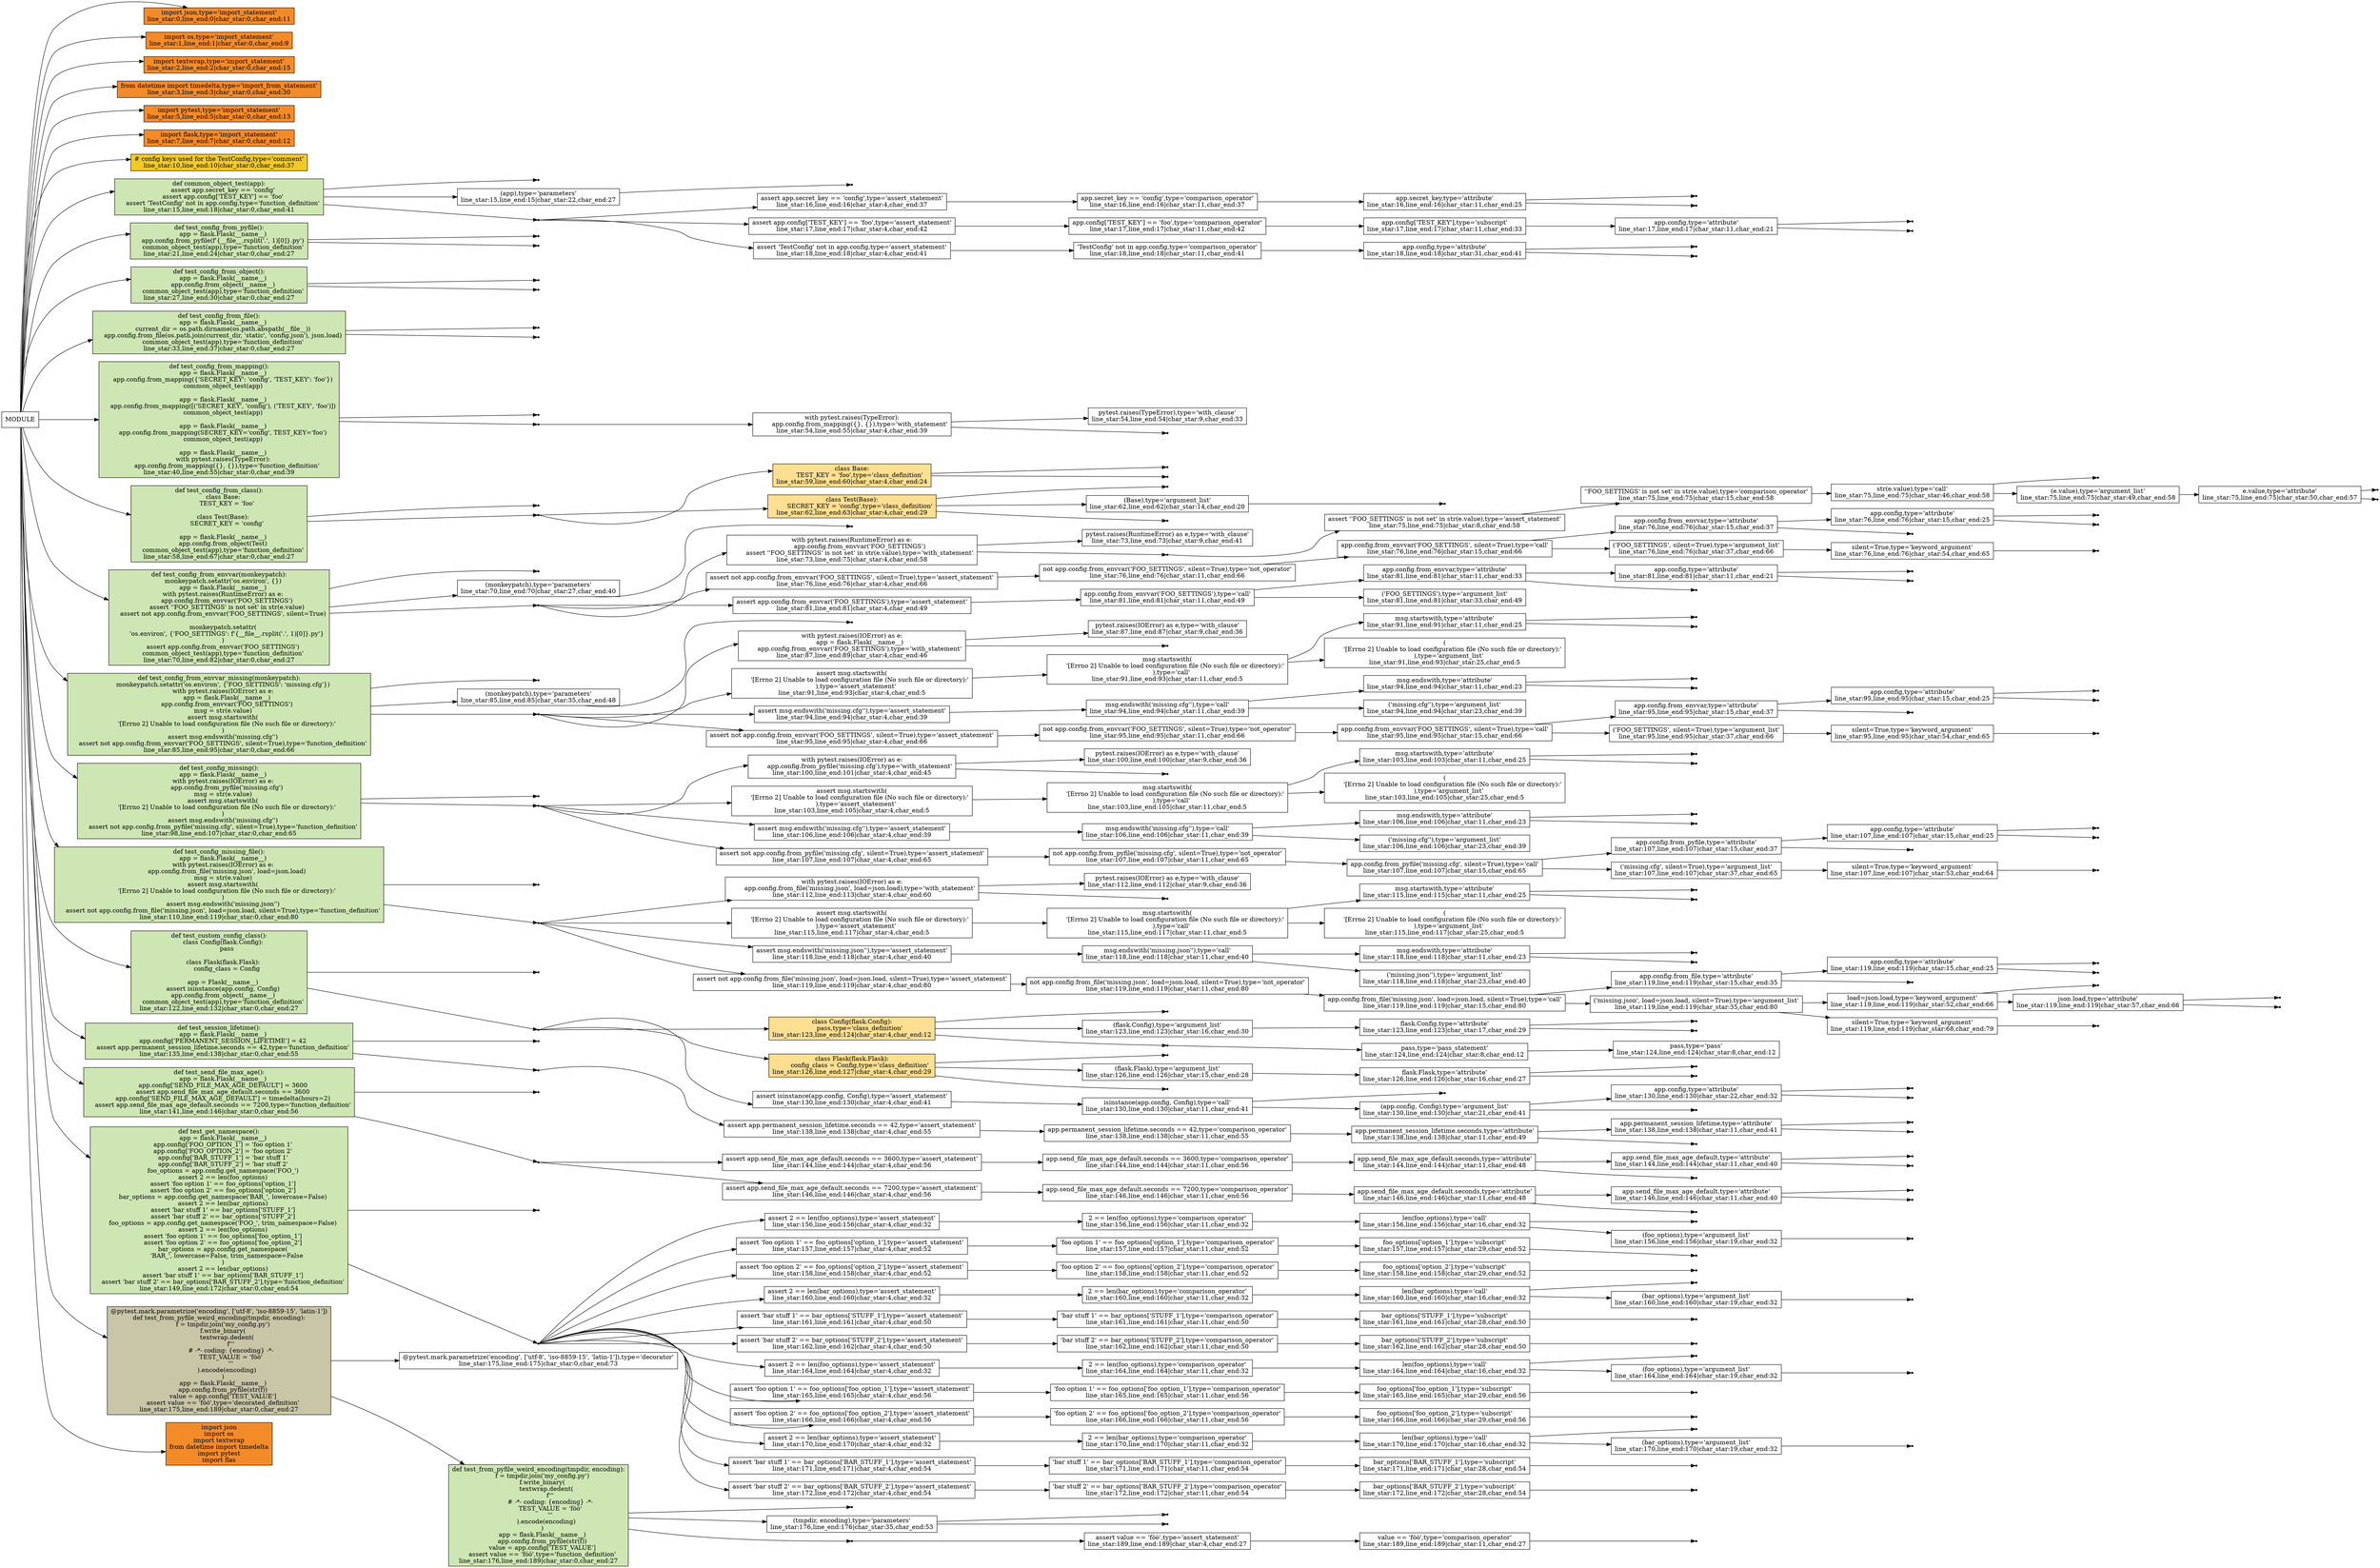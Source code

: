 digraph G{
rankdir="LR";
"MODULE"[shape="box",fillcolor="white",style=filled];
"import json,type='import_statement'\nline_star:0,line_end:0|char_star:0,char_end:11"[shape="box",fillcolor="#f48b29",style=filled];
"MODULE"->"import json,type='import_statement'\nline_star:0,line_end:0|char_star:0,char_end:11";
"import os,type='import_statement'\nline_star:1,line_end:1|char_star:0,char_end:9"[shape="box",fillcolor="#f48b29",style=filled];
"MODULE"->"import os,type='import_statement'\nline_star:1,line_end:1|char_star:0,char_end:9";
"import textwrap,type='import_statement'\nline_star:2,line_end:2|char_star:0,char_end:15"[shape="box",fillcolor="#f48b29",style=filled];
"MODULE"->"import textwrap,type='import_statement'\nline_star:2,line_end:2|char_star:0,char_end:15";
"from datetime import timedelta,type='import_from_statement'\nline_star:3,line_end:3|char_star:0,char_end:30"[shape="box",fillcolor="#f48b29",style=filled];
"MODULE"->"from datetime import timedelta,type='import_from_statement'\nline_star:3,line_end:3|char_star:0,char_end:30";
"import pytest,type='import_statement'\nline_star:5,line_end:5|char_star:0,char_end:13"[shape="box",fillcolor="#f48b29",style=filled];
"MODULE"->"import pytest,type='import_statement'\nline_star:5,line_end:5|char_star:0,char_end:13";
"import flask,type='import_statement'\nline_star:7,line_end:7|char_star:0,char_end:12"[shape="box",fillcolor="#f48b29",style=filled];
"MODULE"->"import flask,type='import_statement'\nline_star:7,line_end:7|char_star:0,char_end:12";
"# config keys used for the TestConfig,type='comment'\nline_star:10,line_end:10|char_star:0,char_end:37"[shape="box",fillcolor="#f0c929",style=filled];
"MODULE"->"# config keys used for the TestConfig,type='comment'\nline_star:10,line_end:10|char_star:0,char_end:37";
"def common_object_test(app):\n    assert app.secret_key == 'config'\n    assert app.config['TEST_KEY'] == 'foo'\n    assert 'TestConfig' not in app.config,type='function_definition'\nline_star:15,line_end:18|char_star:0,char_end:41"[shape="box",fillcolor="#cee6b4",style=filled];
"MODULE"->"def common_object_test(app):\n    assert app.secret_key == 'config'\n    assert app.config['TEST_KEY'] == 'foo'\n    assert 'TestConfig' not in app.config,type='function_definition'\nline_star:15,line_end:18|char_star:0,char_end:41";
"common_object_test,type='identifier'\nline_star:15,line_end:15|char_star:4,char_end:22"[shape="point",fillcolor="#121013",style=filled];
"def common_object_test(app):\n    assert app.secret_key == 'config'\n    assert app.config['TEST_KEY'] == 'foo'\n    assert 'TestConfig' not in app.config,type='function_definition'\nline_star:15,line_end:18|char_star:0,char_end:41"->"common_object_test,type='identifier'\nline_star:15,line_end:15|char_star:4,char_end:22";
"(app),type='parameters'\nline_star:15,line_end:15|char_star:22,char_end:27"[shape="box",fillcolor="white",style=filled];
"def common_object_test(app):\n    assert app.secret_key == 'config'\n    assert app.config['TEST_KEY'] == 'foo'\n    assert 'TestConfig' not in app.config,type='function_definition'\nline_star:15,line_end:18|char_star:0,char_end:41"->"(app),type='parameters'\nline_star:15,line_end:15|char_star:22,char_end:27";
"app,type='identifier'\nline_star:15,line_end:15|char_star:23,char_end:26"[shape="point",fillcolor="#121013",style=filled];
"(app),type='parameters'\nline_star:15,line_end:15|char_star:22,char_end:27"->"app,type='identifier'\nline_star:15,line_end:15|char_star:23,char_end:26";
"type='INFORMATION BLOCK'\nline_star:16,line_end:18|char_star:4,char_end:41"[shape="point",fillcolor="#121013",style=filled];
"def common_object_test(app):\n    assert app.secret_key == 'config'\n    assert app.config['TEST_KEY'] == 'foo'\n    assert 'TestConfig' not in app.config,type='function_definition'\nline_star:15,line_end:18|char_star:0,char_end:41"->"type='INFORMATION BLOCK'\nline_star:16,line_end:18|char_star:4,char_end:41";
"assert app.secret_key == 'config',type='assert_statement'\nline_star:16,line_end:16|char_star:4,char_end:37"[shape="box",fillcolor="white",style=filled];
"type='INFORMATION BLOCK'\nline_star:16,line_end:18|char_star:4,char_end:41"->"assert app.secret_key == 'config',type='assert_statement'\nline_star:16,line_end:16|char_star:4,char_end:37";
"app.secret_key == 'config',type='comparison_operator'\nline_star:16,line_end:16|char_star:11,char_end:37"[shape="box",fillcolor="white",style=filled];
"assert app.secret_key == 'config',type='assert_statement'\nline_star:16,line_end:16|char_star:4,char_end:37"->"app.secret_key == 'config',type='comparison_operator'\nline_star:16,line_end:16|char_star:11,char_end:37";
"app.secret_key,type='attribute'\nline_star:16,line_end:16|char_star:11,char_end:25"[shape="box",fillcolor="white",style=filled];
"app.secret_key == 'config',type='comparison_operator'\nline_star:16,line_end:16|char_star:11,char_end:37"->"app.secret_key,type='attribute'\nline_star:16,line_end:16|char_star:11,char_end:25";
"app,type='identifier'\nline_star:16,line_end:16|char_star:11,char_end:14"[shape="point",fillcolor="#121013",style=filled];
"app.secret_key,type='attribute'\nline_star:16,line_end:16|char_star:11,char_end:25"->"app,type='identifier'\nline_star:16,line_end:16|char_star:11,char_end:14";
"secret_key,type='identifier'\nline_star:16,line_end:16|char_star:15,char_end:25"[shape="point",fillcolor="#121013",style=filled];
"app.secret_key,type='attribute'\nline_star:16,line_end:16|char_star:11,char_end:25"->"secret_key,type='identifier'\nline_star:16,line_end:16|char_star:15,char_end:25";
"assert app.config['TEST_KEY'] == 'foo',type='assert_statement'\nline_star:17,line_end:17|char_star:4,char_end:42"[shape="box",fillcolor="white",style=filled];
"type='INFORMATION BLOCK'\nline_star:16,line_end:18|char_star:4,char_end:41"->"assert app.config['TEST_KEY'] == 'foo',type='assert_statement'\nline_star:17,line_end:17|char_star:4,char_end:42";
"app.config['TEST_KEY'] == 'foo',type='comparison_operator'\nline_star:17,line_end:17|char_star:11,char_end:42"[shape="box",fillcolor="white",style=filled];
"assert app.config['TEST_KEY'] == 'foo',type='assert_statement'\nline_star:17,line_end:17|char_star:4,char_end:42"->"app.config['TEST_KEY'] == 'foo',type='comparison_operator'\nline_star:17,line_end:17|char_star:11,char_end:42";
"app.config['TEST_KEY'],type='subscript'\nline_star:17,line_end:17|char_star:11,char_end:33"[shape="box",fillcolor="white",style=filled];
"app.config['TEST_KEY'] == 'foo',type='comparison_operator'\nline_star:17,line_end:17|char_star:11,char_end:42"->"app.config['TEST_KEY'],type='subscript'\nline_star:17,line_end:17|char_star:11,char_end:33";
"app.config,type='attribute'\nline_star:17,line_end:17|char_star:11,char_end:21"[shape="box",fillcolor="white",style=filled];
"app.config['TEST_KEY'],type='subscript'\nline_star:17,line_end:17|char_star:11,char_end:33"->"app.config,type='attribute'\nline_star:17,line_end:17|char_star:11,char_end:21";
"app,type='identifier'\nline_star:17,line_end:17|char_star:11,char_end:14"[shape="point",fillcolor="#121013",style=filled];
"app.config,type='attribute'\nline_star:17,line_end:17|char_star:11,char_end:21"->"app,type='identifier'\nline_star:17,line_end:17|char_star:11,char_end:14";
"config,type='identifier'\nline_star:17,line_end:17|char_star:15,char_end:21"[shape="point",fillcolor="#121013",style=filled];
"app.config,type='attribute'\nline_star:17,line_end:17|char_star:11,char_end:21"->"config,type='identifier'\nline_star:17,line_end:17|char_star:15,char_end:21";
"assert 'TestConfig' not in app.config,type='assert_statement'\nline_star:18,line_end:18|char_star:4,char_end:41"[shape="box",fillcolor="white",style=filled];
"type='INFORMATION BLOCK'\nline_star:16,line_end:18|char_star:4,char_end:41"->"assert 'TestConfig' not in app.config,type='assert_statement'\nline_star:18,line_end:18|char_star:4,char_end:41";
"'TestConfig' not in app.config,type='comparison_operator'\nline_star:18,line_end:18|char_star:11,char_end:41"[shape="box",fillcolor="white",style=filled];
"assert 'TestConfig' not in app.config,type='assert_statement'\nline_star:18,line_end:18|char_star:4,char_end:41"->"'TestConfig' not in app.config,type='comparison_operator'\nline_star:18,line_end:18|char_star:11,char_end:41";
"app.config,type='attribute'\nline_star:18,line_end:18|char_star:31,char_end:41"[shape="box",fillcolor="white",style=filled];
"'TestConfig' not in app.config,type='comparison_operator'\nline_star:18,line_end:18|char_star:11,char_end:41"->"app.config,type='attribute'\nline_star:18,line_end:18|char_star:31,char_end:41";
"app,type='identifier'\nline_star:18,line_end:18|char_star:31,char_end:34"[shape="point",fillcolor="#121013",style=filled];
"app.config,type='attribute'\nline_star:18,line_end:18|char_star:31,char_end:41"->"app,type='identifier'\nline_star:18,line_end:18|char_star:31,char_end:34";
"config,type='identifier'\nline_star:18,line_end:18|char_star:35,char_end:41"[shape="point",fillcolor="#121013",style=filled];
"app.config,type='attribute'\nline_star:18,line_end:18|char_star:31,char_end:41"->"config,type='identifier'\nline_star:18,line_end:18|char_star:35,char_end:41";
"def test_config_from_pyfile():\n    app = flask.Flask(__name__)\n    app.config.from_pyfile(f'{__file__.rsplit('.', 1)[0]}.py')\n    common_object_test(app),type='function_definition'\nline_star:21,line_end:24|char_star:0,char_end:27"[shape="box",fillcolor="#cee6b4",style=filled];
"MODULE"->"def test_config_from_pyfile():\n    app = flask.Flask(__name__)\n    app.config.from_pyfile(f'{__file__.rsplit('.', 1)[0]}.py')\n    common_object_test(app),type='function_definition'\nline_star:21,line_end:24|char_star:0,char_end:27";
"test_config_from_pyfile,type='identifier'\nline_star:21,line_end:21|char_star:4,char_end:27"[shape="point",fillcolor="#121013",style=filled];
"def test_config_from_pyfile():\n    app = flask.Flask(__name__)\n    app.config.from_pyfile(f'{__file__.rsplit('.', 1)[0]}.py')\n    common_object_test(app),type='function_definition'\nline_star:21,line_end:24|char_star:0,char_end:27"->"test_config_from_pyfile,type='identifier'\nline_star:21,line_end:21|char_star:4,char_end:27";
"type='INFORMATION BLOCK'\nline_star:22,line_end:24|char_star:4,char_end:27"[shape="point",fillcolor="#121013",style=filled];
"def test_config_from_pyfile():\n    app = flask.Flask(__name__)\n    app.config.from_pyfile(f'{__file__.rsplit('.', 1)[0]}.py')\n    common_object_test(app),type='function_definition'\nline_star:21,line_end:24|char_star:0,char_end:27"->"type='INFORMATION BLOCK'\nline_star:22,line_end:24|char_star:4,char_end:27";
"def test_config_from_object():\n    app = flask.Flask(__name__)\n    app.config.from_object(__name__)\n    common_object_test(app),type='function_definition'\nline_star:27,line_end:30|char_star:0,char_end:27"[shape="box",fillcolor="#cee6b4",style=filled];
"MODULE"->"def test_config_from_object():\n    app = flask.Flask(__name__)\n    app.config.from_object(__name__)\n    common_object_test(app),type='function_definition'\nline_star:27,line_end:30|char_star:0,char_end:27";
"test_config_from_object,type='identifier'\nline_star:27,line_end:27|char_star:4,char_end:27"[shape="point",fillcolor="#121013",style=filled];
"def test_config_from_object():\n    app = flask.Flask(__name__)\n    app.config.from_object(__name__)\n    common_object_test(app),type='function_definition'\nline_star:27,line_end:30|char_star:0,char_end:27"->"test_config_from_object,type='identifier'\nline_star:27,line_end:27|char_star:4,char_end:27";
"type='INFORMATION BLOCK'\nline_star:28,line_end:30|char_star:4,char_end:27"[shape="point",fillcolor="#121013",style=filled];
"def test_config_from_object():\n    app = flask.Flask(__name__)\n    app.config.from_object(__name__)\n    common_object_test(app),type='function_definition'\nline_star:27,line_end:30|char_star:0,char_end:27"->"type='INFORMATION BLOCK'\nline_star:28,line_end:30|char_star:4,char_end:27";
"def test_config_from_file():\n    app = flask.Flask(__name__)\n    current_dir = os.path.dirname(os.path.abspath(__file__))\n    app.config.from_file(os.path.join(current_dir, 'static', 'config.json'), json.load)\n    common_object_test(app),type='function_definition'\nline_star:33,line_end:37|char_star:0,char_end:27"[shape="box",fillcolor="#cee6b4",style=filled];
"MODULE"->"def test_config_from_file():\n    app = flask.Flask(__name__)\n    current_dir = os.path.dirname(os.path.abspath(__file__))\n    app.config.from_file(os.path.join(current_dir, 'static', 'config.json'), json.load)\n    common_object_test(app),type='function_definition'\nline_star:33,line_end:37|char_star:0,char_end:27";
"test_config_from_file,type='identifier'\nline_star:33,line_end:33|char_star:4,char_end:25"[shape="point",fillcolor="#121013",style=filled];
"def test_config_from_file():\n    app = flask.Flask(__name__)\n    current_dir = os.path.dirname(os.path.abspath(__file__))\n    app.config.from_file(os.path.join(current_dir, 'static', 'config.json'), json.load)\n    common_object_test(app),type='function_definition'\nline_star:33,line_end:37|char_star:0,char_end:27"->"test_config_from_file,type='identifier'\nline_star:33,line_end:33|char_star:4,char_end:25";
"type='INFORMATION BLOCK'\nline_star:34,line_end:37|char_star:4,char_end:27"[shape="point",fillcolor="#121013",style=filled];
"def test_config_from_file():\n    app = flask.Flask(__name__)\n    current_dir = os.path.dirname(os.path.abspath(__file__))\n    app.config.from_file(os.path.join(current_dir, 'static', 'config.json'), json.load)\n    common_object_test(app),type='function_definition'\nline_star:33,line_end:37|char_star:0,char_end:27"->"type='INFORMATION BLOCK'\nline_star:34,line_end:37|char_star:4,char_end:27";
"def test_config_from_mapping():\n    app = flask.Flask(__name__)\n    app.config.from_mapping({'SECRET_KEY': 'config', 'TEST_KEY': 'foo'})\n    common_object_test(app)\n\n    app = flask.Flask(__name__)\n    app.config.from_mapping([('SECRET_KEY', 'config'), ('TEST_KEY', 'foo')])\n    common_object_test(app)\n\n    app = flask.Flask(__name__)\n    app.config.from_mapping(SECRET_KEY='config', TEST_KEY='foo')\n    common_object_test(app)\n\n    app = flask.Flask(__name__)\n    with pytest.raises(TypeError):\n        app.config.from_mapping({}, {}),type='function_definition'\nline_star:40,line_end:55|char_star:0,char_end:39"[shape="box",fillcolor="#cee6b4",style=filled];
"MODULE"->"def test_config_from_mapping():\n    app = flask.Flask(__name__)\n    app.config.from_mapping({'SECRET_KEY': 'config', 'TEST_KEY': 'foo'})\n    common_object_test(app)\n\n    app = flask.Flask(__name__)\n    app.config.from_mapping([('SECRET_KEY', 'config'), ('TEST_KEY', 'foo')])\n    common_object_test(app)\n\n    app = flask.Flask(__name__)\n    app.config.from_mapping(SECRET_KEY='config', TEST_KEY='foo')\n    common_object_test(app)\n\n    app = flask.Flask(__name__)\n    with pytest.raises(TypeError):\n        app.config.from_mapping({}, {}),type='function_definition'\nline_star:40,line_end:55|char_star:0,char_end:39";
"test_config_from_mapping,type='identifier'\nline_star:40,line_end:40|char_star:4,char_end:28"[shape="point",fillcolor="#121013",style=filled];
"def test_config_from_mapping():\n    app = flask.Flask(__name__)\n    app.config.from_mapping({'SECRET_KEY': 'config', 'TEST_KEY': 'foo'})\n    common_object_test(app)\n\n    app = flask.Flask(__name__)\n    app.config.from_mapping([('SECRET_KEY', 'config'), ('TEST_KEY', 'foo')])\n    common_object_test(app)\n\n    app = flask.Flask(__name__)\n    app.config.from_mapping(SECRET_KEY='config', TEST_KEY='foo')\n    common_object_test(app)\n\n    app = flask.Flask(__name__)\n    with pytest.raises(TypeError):\n        app.config.from_mapping({}, {}),type='function_definition'\nline_star:40,line_end:55|char_star:0,char_end:39"->"test_config_from_mapping,type='identifier'\nline_star:40,line_end:40|char_star:4,char_end:28";
"type='INFORMATION BLOCK'\nline_star:41,line_end:55|char_star:4,char_end:39"[shape="point",fillcolor="#121013",style=filled];
"def test_config_from_mapping():\n    app = flask.Flask(__name__)\n    app.config.from_mapping({'SECRET_KEY': 'config', 'TEST_KEY': 'foo'})\n    common_object_test(app)\n\n    app = flask.Flask(__name__)\n    app.config.from_mapping([('SECRET_KEY', 'config'), ('TEST_KEY', 'foo')])\n    common_object_test(app)\n\n    app = flask.Flask(__name__)\n    app.config.from_mapping(SECRET_KEY='config', TEST_KEY='foo')\n    common_object_test(app)\n\n    app = flask.Flask(__name__)\n    with pytest.raises(TypeError):\n        app.config.from_mapping({}, {}),type='function_definition'\nline_star:40,line_end:55|char_star:0,char_end:39"->"type='INFORMATION BLOCK'\nline_star:41,line_end:55|char_star:4,char_end:39";
"with pytest.raises(TypeError):\n        app.config.from_mapping({}, {}),type='with_statement'\nline_star:54,line_end:55|char_star:4,char_end:39"[shape="box",fillcolor="white",style=filled];
"type='INFORMATION BLOCK'\nline_star:41,line_end:55|char_star:4,char_end:39"->"with pytest.raises(TypeError):\n        app.config.from_mapping({}, {}),type='with_statement'\nline_star:54,line_end:55|char_star:4,char_end:39";
"pytest.raises(TypeError),type='with_clause'\nline_star:54,line_end:54|char_star:9,char_end:33"[shape="box",fillcolor="white",style=filled];
"with pytest.raises(TypeError):\n        app.config.from_mapping({}, {}),type='with_statement'\nline_star:54,line_end:55|char_star:4,char_end:39"->"pytest.raises(TypeError),type='with_clause'\nline_star:54,line_end:54|char_star:9,char_end:33";
"type='INFORMATION BLOCK'\nline_star:55,line_end:55|char_star:8,char_end:39"[shape="point",fillcolor="#121013",style=filled];
"with pytest.raises(TypeError):\n        app.config.from_mapping({}, {}),type='with_statement'\nline_star:54,line_end:55|char_star:4,char_end:39"->"type='INFORMATION BLOCK'\nline_star:55,line_end:55|char_star:8,char_end:39";
"def test_config_from_class():\n    class Base:\n        TEST_KEY = 'foo'\n\n    class Test(Base):\n        SECRET_KEY = 'config'\n\n    app = flask.Flask(__name__)\n    app.config.from_object(Test)\n    common_object_test(app),type='function_definition'\nline_star:58,line_end:67|char_star:0,char_end:27"[shape="box",fillcolor="#cee6b4",style=filled];
"MODULE"->"def test_config_from_class():\n    class Base:\n        TEST_KEY = 'foo'\n\n    class Test(Base):\n        SECRET_KEY = 'config'\n\n    app = flask.Flask(__name__)\n    app.config.from_object(Test)\n    common_object_test(app),type='function_definition'\nline_star:58,line_end:67|char_star:0,char_end:27";
"test_config_from_class,type='identifier'\nline_star:58,line_end:58|char_star:4,char_end:26"[shape="point",fillcolor="#121013",style=filled];
"def test_config_from_class():\n    class Base:\n        TEST_KEY = 'foo'\n\n    class Test(Base):\n        SECRET_KEY = 'config'\n\n    app = flask.Flask(__name__)\n    app.config.from_object(Test)\n    common_object_test(app),type='function_definition'\nline_star:58,line_end:67|char_star:0,char_end:27"->"test_config_from_class,type='identifier'\nline_star:58,line_end:58|char_star:4,char_end:26";
"type='INFORMATION BLOCK'\nline_star:59,line_end:67|char_star:4,char_end:27"[shape="point",fillcolor="#121013",style=filled];
"def test_config_from_class():\n    class Base:\n        TEST_KEY = 'foo'\n\n    class Test(Base):\n        SECRET_KEY = 'config'\n\n    app = flask.Flask(__name__)\n    app.config.from_object(Test)\n    common_object_test(app),type='function_definition'\nline_star:58,line_end:67|char_star:0,char_end:27"->"type='INFORMATION BLOCK'\nline_star:59,line_end:67|char_star:4,char_end:27";
"class Base:\n        TEST_KEY = 'foo',type='class_definition'\nline_star:59,line_end:60|char_star:4,char_end:24"[shape="box",fillcolor="#ffdf91",style=filled];
"type='INFORMATION BLOCK'\nline_star:59,line_end:67|char_star:4,char_end:27"->"class Base:\n        TEST_KEY = 'foo',type='class_definition'\nline_star:59,line_end:60|char_star:4,char_end:24";
"Base,type='identifier'\nline_star:59,line_end:59|char_star:10,char_end:14"[shape="point",fillcolor="#121013",style=filled];
"class Base:\n        TEST_KEY = 'foo',type='class_definition'\nline_star:59,line_end:60|char_star:4,char_end:24"->"Base,type='identifier'\nline_star:59,line_end:59|char_star:10,char_end:14";
"type='INFORMATION BLOCK'\nline_star:60,line_end:60|char_star:8,char_end:24"[shape="point",fillcolor="#121013",style=filled];
"class Base:\n        TEST_KEY = 'foo',type='class_definition'\nline_star:59,line_end:60|char_star:4,char_end:24"->"type='INFORMATION BLOCK'\nline_star:60,line_end:60|char_star:8,char_end:24";
"class Test(Base):\n        SECRET_KEY = 'config',type='class_definition'\nline_star:62,line_end:63|char_star:4,char_end:29"[shape="box",fillcolor="#ffdf91",style=filled];
"type='INFORMATION BLOCK'\nline_star:59,line_end:67|char_star:4,char_end:27"->"class Test(Base):\n        SECRET_KEY = 'config',type='class_definition'\nline_star:62,line_end:63|char_star:4,char_end:29";
"Test,type='identifier'\nline_star:62,line_end:62|char_star:10,char_end:14"[shape="point",fillcolor="#121013",style=filled];
"class Test(Base):\n        SECRET_KEY = 'config',type='class_definition'\nline_star:62,line_end:63|char_star:4,char_end:29"->"Test,type='identifier'\nline_star:62,line_end:62|char_star:10,char_end:14";
"(Base),type='argument_list'\nline_star:62,line_end:62|char_star:14,char_end:20"[shape="box",fillcolor="white",style=filled];
"class Test(Base):\n        SECRET_KEY = 'config',type='class_definition'\nline_star:62,line_end:63|char_star:4,char_end:29"->"(Base),type='argument_list'\nline_star:62,line_end:62|char_star:14,char_end:20";
"Base,type='identifier'\nline_star:62,line_end:62|char_star:15,char_end:19"[shape="point",fillcolor="#121013",style=filled];
"(Base),type='argument_list'\nline_star:62,line_end:62|char_star:14,char_end:20"->"Base,type='identifier'\nline_star:62,line_end:62|char_star:15,char_end:19";
"type='INFORMATION BLOCK'\nline_star:63,line_end:63|char_star:8,char_end:29"[shape="point",fillcolor="#121013",style=filled];
"class Test(Base):\n        SECRET_KEY = 'config',type='class_definition'\nline_star:62,line_end:63|char_star:4,char_end:29"->"type='INFORMATION BLOCK'\nline_star:63,line_end:63|char_star:8,char_end:29";
"def test_config_from_envvar(monkeypatch):\n    monkeypatch.setattr('os.environ', {})\n    app = flask.Flask(__name__)\n    with pytest.raises(RuntimeError) as e:\n        app.config.from_envvar('FOO_SETTINGS')\n        assert ''FOO_SETTINGS' is not set' in str(e.value)\n    assert not app.config.from_envvar('FOO_SETTINGS', silent=True)\n\n    monkeypatch.setattr(\n        'os.environ', {'FOO_SETTINGS': f'{__file__.rsplit('.', 1)[0]}.py'}\n    )\n    assert app.config.from_envvar('FOO_SETTINGS')\n    common_object_test(app),type='function_definition'\nline_star:70,line_end:82|char_star:0,char_end:27"[shape="box",fillcolor="#cee6b4",style=filled];
"MODULE"->"def test_config_from_envvar(monkeypatch):\n    monkeypatch.setattr('os.environ', {})\n    app = flask.Flask(__name__)\n    with pytest.raises(RuntimeError) as e:\n        app.config.from_envvar('FOO_SETTINGS')\n        assert ''FOO_SETTINGS' is not set' in str(e.value)\n    assert not app.config.from_envvar('FOO_SETTINGS', silent=True)\n\n    monkeypatch.setattr(\n        'os.environ', {'FOO_SETTINGS': f'{__file__.rsplit('.', 1)[0]}.py'}\n    )\n    assert app.config.from_envvar('FOO_SETTINGS')\n    common_object_test(app),type='function_definition'\nline_star:70,line_end:82|char_star:0,char_end:27";
"test_config_from_envvar,type='identifier'\nline_star:70,line_end:70|char_star:4,char_end:27"[shape="point",fillcolor="#121013",style=filled];
"def test_config_from_envvar(monkeypatch):\n    monkeypatch.setattr('os.environ', {})\n    app = flask.Flask(__name__)\n    with pytest.raises(RuntimeError) as e:\n        app.config.from_envvar('FOO_SETTINGS')\n        assert ''FOO_SETTINGS' is not set' in str(e.value)\n    assert not app.config.from_envvar('FOO_SETTINGS', silent=True)\n\n    monkeypatch.setattr(\n        'os.environ', {'FOO_SETTINGS': f'{__file__.rsplit('.', 1)[0]}.py'}\n    )\n    assert app.config.from_envvar('FOO_SETTINGS')\n    common_object_test(app),type='function_definition'\nline_star:70,line_end:82|char_star:0,char_end:27"->"test_config_from_envvar,type='identifier'\nline_star:70,line_end:70|char_star:4,char_end:27";
"(monkeypatch),type='parameters'\nline_star:70,line_end:70|char_star:27,char_end:40"[shape="box",fillcolor="white",style=filled];
"def test_config_from_envvar(monkeypatch):\n    monkeypatch.setattr('os.environ', {})\n    app = flask.Flask(__name__)\n    with pytest.raises(RuntimeError) as e:\n        app.config.from_envvar('FOO_SETTINGS')\n        assert ''FOO_SETTINGS' is not set' in str(e.value)\n    assert not app.config.from_envvar('FOO_SETTINGS', silent=True)\n\n    monkeypatch.setattr(\n        'os.environ', {'FOO_SETTINGS': f'{__file__.rsplit('.', 1)[0]}.py'}\n    )\n    assert app.config.from_envvar('FOO_SETTINGS')\n    common_object_test(app),type='function_definition'\nline_star:70,line_end:82|char_star:0,char_end:27"->"(monkeypatch),type='parameters'\nline_star:70,line_end:70|char_star:27,char_end:40";
"monkeypatch,type='identifier'\nline_star:70,line_end:70|char_star:28,char_end:39"[shape="point",fillcolor="#121013",style=filled];
"(monkeypatch),type='parameters'\nline_star:70,line_end:70|char_star:27,char_end:40"->"monkeypatch,type='identifier'\nline_star:70,line_end:70|char_star:28,char_end:39";
"type='INFORMATION BLOCK'\nline_star:71,line_end:82|char_star:4,char_end:27"[shape="point",fillcolor="#121013",style=filled];
"def test_config_from_envvar(monkeypatch):\n    monkeypatch.setattr('os.environ', {})\n    app = flask.Flask(__name__)\n    with pytest.raises(RuntimeError) as e:\n        app.config.from_envvar('FOO_SETTINGS')\n        assert ''FOO_SETTINGS' is not set' in str(e.value)\n    assert not app.config.from_envvar('FOO_SETTINGS', silent=True)\n\n    monkeypatch.setattr(\n        'os.environ', {'FOO_SETTINGS': f'{__file__.rsplit('.', 1)[0]}.py'}\n    )\n    assert app.config.from_envvar('FOO_SETTINGS')\n    common_object_test(app),type='function_definition'\nline_star:70,line_end:82|char_star:0,char_end:27"->"type='INFORMATION BLOCK'\nline_star:71,line_end:82|char_star:4,char_end:27";
"with pytest.raises(RuntimeError) as e:\n        app.config.from_envvar('FOO_SETTINGS')\n        assert ''FOO_SETTINGS' is not set' in str(e.value),type='with_statement'\nline_star:73,line_end:75|char_star:4,char_end:58"[shape="box",fillcolor="white",style=filled];
"type='INFORMATION BLOCK'\nline_star:71,line_end:82|char_star:4,char_end:27"->"with pytest.raises(RuntimeError) as e:\n        app.config.from_envvar('FOO_SETTINGS')\n        assert ''FOO_SETTINGS' is not set' in str(e.value),type='with_statement'\nline_star:73,line_end:75|char_star:4,char_end:58";
"pytest.raises(RuntimeError) as e,type='with_clause'\nline_star:73,line_end:73|char_star:9,char_end:41"[shape="box",fillcolor="white",style=filled];
"with pytest.raises(RuntimeError) as e:\n        app.config.from_envvar('FOO_SETTINGS')\n        assert ''FOO_SETTINGS' is not set' in str(e.value),type='with_statement'\nline_star:73,line_end:75|char_star:4,char_end:58"->"pytest.raises(RuntimeError) as e,type='with_clause'\nline_star:73,line_end:73|char_star:9,char_end:41";
"type='INFORMATION BLOCK'\nline_star:74,line_end:75|char_star:8,char_end:58"[shape="point",fillcolor="#121013",style=filled];
"with pytest.raises(RuntimeError) as e:\n        app.config.from_envvar('FOO_SETTINGS')\n        assert ''FOO_SETTINGS' is not set' in str(e.value),type='with_statement'\nline_star:73,line_end:75|char_star:4,char_end:58"->"type='INFORMATION BLOCK'\nline_star:74,line_end:75|char_star:8,char_end:58";
"assert ''FOO_SETTINGS' is not set' in str(e.value),type='assert_statement'\nline_star:75,line_end:75|char_star:8,char_end:58"[shape="box",fillcolor="white",style=filled];
"type='INFORMATION BLOCK'\nline_star:74,line_end:75|char_star:8,char_end:58"->"assert ''FOO_SETTINGS' is not set' in str(e.value),type='assert_statement'\nline_star:75,line_end:75|char_star:8,char_end:58";
"''FOO_SETTINGS' is not set' in str(e.value),type='comparison_operator'\nline_star:75,line_end:75|char_star:15,char_end:58"[shape="box",fillcolor="white",style=filled];
"assert ''FOO_SETTINGS' is not set' in str(e.value),type='assert_statement'\nline_star:75,line_end:75|char_star:8,char_end:58"->"''FOO_SETTINGS' is not set' in str(e.value),type='comparison_operator'\nline_star:75,line_end:75|char_star:15,char_end:58";
"str(e.value),type='call'\nline_star:75,line_end:75|char_star:46,char_end:58"[shape="box",fillcolor="white",style=filled];
"''FOO_SETTINGS' is not set' in str(e.value),type='comparison_operator'\nline_star:75,line_end:75|char_star:15,char_end:58"->"str(e.value),type='call'\nline_star:75,line_end:75|char_star:46,char_end:58";
"str,type='identifier'\nline_star:75,line_end:75|char_star:46,char_end:49"[shape="point",fillcolor="#121013",style=filled];
"str(e.value),type='call'\nline_star:75,line_end:75|char_star:46,char_end:58"->"str,type='identifier'\nline_star:75,line_end:75|char_star:46,char_end:49";
"(e.value),type='argument_list'\nline_star:75,line_end:75|char_star:49,char_end:58"[shape="box",fillcolor="white",style=filled];
"str(e.value),type='call'\nline_star:75,line_end:75|char_star:46,char_end:58"->"(e.value),type='argument_list'\nline_star:75,line_end:75|char_star:49,char_end:58";
"e.value,type='attribute'\nline_star:75,line_end:75|char_star:50,char_end:57"[shape="box",fillcolor="white",style=filled];
"(e.value),type='argument_list'\nline_star:75,line_end:75|char_star:49,char_end:58"->"e.value,type='attribute'\nline_star:75,line_end:75|char_star:50,char_end:57";
"e,type='identifier'\nline_star:75,line_end:75|char_star:50,char_end:51"[shape="point",fillcolor="#121013",style=filled];
"e.value,type='attribute'\nline_star:75,line_end:75|char_star:50,char_end:57"->"e,type='identifier'\nline_star:75,line_end:75|char_star:50,char_end:51";
"value,type='identifier'\nline_star:75,line_end:75|char_star:52,char_end:57"[shape="point",fillcolor="#121013",style=filled];
"e.value,type='attribute'\nline_star:75,line_end:75|char_star:50,char_end:57"->"value,type='identifier'\nline_star:75,line_end:75|char_star:52,char_end:57";
"assert not app.config.from_envvar('FOO_SETTINGS', silent=True),type='assert_statement'\nline_star:76,line_end:76|char_star:4,char_end:66"[shape="box",fillcolor="white",style=filled];
"type='INFORMATION BLOCK'\nline_star:71,line_end:82|char_star:4,char_end:27"->"assert not app.config.from_envvar('FOO_SETTINGS', silent=True),type='assert_statement'\nline_star:76,line_end:76|char_star:4,char_end:66";
"not app.config.from_envvar('FOO_SETTINGS', silent=True),type='not_operator'\nline_star:76,line_end:76|char_star:11,char_end:66"[shape="box",fillcolor="white",style=filled];
"assert not app.config.from_envvar('FOO_SETTINGS', silent=True),type='assert_statement'\nline_star:76,line_end:76|char_star:4,char_end:66"->"not app.config.from_envvar('FOO_SETTINGS', silent=True),type='not_operator'\nline_star:76,line_end:76|char_star:11,char_end:66";
"app.config.from_envvar('FOO_SETTINGS', silent=True),type='call'\nline_star:76,line_end:76|char_star:15,char_end:66"[shape="box",fillcolor="white",style=filled];
"not app.config.from_envvar('FOO_SETTINGS', silent=True),type='not_operator'\nline_star:76,line_end:76|char_star:11,char_end:66"->"app.config.from_envvar('FOO_SETTINGS', silent=True),type='call'\nline_star:76,line_end:76|char_star:15,char_end:66";
"app.config.from_envvar,type='attribute'\nline_star:76,line_end:76|char_star:15,char_end:37"[shape="box",fillcolor="white",style=filled];
"app.config.from_envvar('FOO_SETTINGS', silent=True),type='call'\nline_star:76,line_end:76|char_star:15,char_end:66"->"app.config.from_envvar,type='attribute'\nline_star:76,line_end:76|char_star:15,char_end:37";
"app.config,type='attribute'\nline_star:76,line_end:76|char_star:15,char_end:25"[shape="box",fillcolor="white",style=filled];
"app.config.from_envvar,type='attribute'\nline_star:76,line_end:76|char_star:15,char_end:37"->"app.config,type='attribute'\nline_star:76,line_end:76|char_star:15,char_end:25";
"app,type='identifier'\nline_star:76,line_end:76|char_star:15,char_end:18"[shape="point",fillcolor="#121013",style=filled];
"app.config,type='attribute'\nline_star:76,line_end:76|char_star:15,char_end:25"->"app,type='identifier'\nline_star:76,line_end:76|char_star:15,char_end:18";
"config,type='identifier'\nline_star:76,line_end:76|char_star:19,char_end:25"[shape="point",fillcolor="#121013",style=filled];
"app.config,type='attribute'\nline_star:76,line_end:76|char_star:15,char_end:25"->"config,type='identifier'\nline_star:76,line_end:76|char_star:19,char_end:25";
"from_envvar,type='identifier'\nline_star:76,line_end:76|char_star:26,char_end:37"[shape="point",fillcolor="#121013",style=filled];
"app.config.from_envvar,type='attribute'\nline_star:76,line_end:76|char_star:15,char_end:37"->"from_envvar,type='identifier'\nline_star:76,line_end:76|char_star:26,char_end:37";
"('FOO_SETTINGS', silent=True),type='argument_list'\nline_star:76,line_end:76|char_star:37,char_end:66"[shape="box",fillcolor="white",style=filled];
"app.config.from_envvar('FOO_SETTINGS', silent=True),type='call'\nline_star:76,line_end:76|char_star:15,char_end:66"->"('FOO_SETTINGS', silent=True),type='argument_list'\nline_star:76,line_end:76|char_star:37,char_end:66";
"silent=True,type='keyword_argument'\nline_star:76,line_end:76|char_star:54,char_end:65"[shape="box",fillcolor="white",style=filled];
"('FOO_SETTINGS', silent=True),type='argument_list'\nline_star:76,line_end:76|char_star:37,char_end:66"->"silent=True,type='keyword_argument'\nline_star:76,line_end:76|char_star:54,char_end:65";
"silent,type='identifier'\nline_star:76,line_end:76|char_star:54,char_end:60"[shape="point",fillcolor="#121013",style=filled];
"silent=True,type='keyword_argument'\nline_star:76,line_end:76|char_star:54,char_end:65"->"silent,type='identifier'\nline_star:76,line_end:76|char_star:54,char_end:60";
"assert app.config.from_envvar('FOO_SETTINGS'),type='assert_statement'\nline_star:81,line_end:81|char_star:4,char_end:49"[shape="box",fillcolor="white",style=filled];
"type='INFORMATION BLOCK'\nline_star:71,line_end:82|char_star:4,char_end:27"->"assert app.config.from_envvar('FOO_SETTINGS'),type='assert_statement'\nline_star:81,line_end:81|char_star:4,char_end:49";
"app.config.from_envvar('FOO_SETTINGS'),type='call'\nline_star:81,line_end:81|char_star:11,char_end:49"[shape="box",fillcolor="white",style=filled];
"assert app.config.from_envvar('FOO_SETTINGS'),type='assert_statement'\nline_star:81,line_end:81|char_star:4,char_end:49"->"app.config.from_envvar('FOO_SETTINGS'),type='call'\nline_star:81,line_end:81|char_star:11,char_end:49";
"app.config.from_envvar,type='attribute'\nline_star:81,line_end:81|char_star:11,char_end:33"[shape="box",fillcolor="white",style=filled];
"app.config.from_envvar('FOO_SETTINGS'),type='call'\nline_star:81,line_end:81|char_star:11,char_end:49"->"app.config.from_envvar,type='attribute'\nline_star:81,line_end:81|char_star:11,char_end:33";
"app.config,type='attribute'\nline_star:81,line_end:81|char_star:11,char_end:21"[shape="box",fillcolor="white",style=filled];
"app.config.from_envvar,type='attribute'\nline_star:81,line_end:81|char_star:11,char_end:33"->"app.config,type='attribute'\nline_star:81,line_end:81|char_star:11,char_end:21";
"app,type='identifier'\nline_star:81,line_end:81|char_star:11,char_end:14"[shape="point",fillcolor="#121013",style=filled];
"app.config,type='attribute'\nline_star:81,line_end:81|char_star:11,char_end:21"->"app,type='identifier'\nline_star:81,line_end:81|char_star:11,char_end:14";
"config,type='identifier'\nline_star:81,line_end:81|char_star:15,char_end:21"[shape="point",fillcolor="#121013",style=filled];
"app.config,type='attribute'\nline_star:81,line_end:81|char_star:11,char_end:21"->"config,type='identifier'\nline_star:81,line_end:81|char_star:15,char_end:21";
"from_envvar,type='identifier'\nline_star:81,line_end:81|char_star:22,char_end:33"[shape="point",fillcolor="#121013",style=filled];
"app.config.from_envvar,type='attribute'\nline_star:81,line_end:81|char_star:11,char_end:33"->"from_envvar,type='identifier'\nline_star:81,line_end:81|char_star:22,char_end:33";
"('FOO_SETTINGS'),type='argument_list'\nline_star:81,line_end:81|char_star:33,char_end:49"[shape="box",fillcolor="white",style=filled];
"app.config.from_envvar('FOO_SETTINGS'),type='call'\nline_star:81,line_end:81|char_star:11,char_end:49"->"('FOO_SETTINGS'),type='argument_list'\nline_star:81,line_end:81|char_star:33,char_end:49";
"def test_config_from_envvar_missing(monkeypatch):\n    monkeypatch.setattr('os.environ', {'FOO_SETTINGS': 'missing.cfg'})\n    with pytest.raises(IOError) as e:\n        app = flask.Flask(__name__)\n        app.config.from_envvar('FOO_SETTINGS')\n    msg = str(e.value)\n    assert msg.startswith(\n        '[Errno 2] Unable to load configuration file (No such file or directory):'\n    )\n    assert msg.endswith('missing.cfg'')\n    assert not app.config.from_envvar('FOO_SETTINGS', silent=True),type='function_definition'\nline_star:85,line_end:95|char_star:0,char_end:66"[shape="box",fillcolor="#cee6b4",style=filled];
"MODULE"->"def test_config_from_envvar_missing(monkeypatch):\n    monkeypatch.setattr('os.environ', {'FOO_SETTINGS': 'missing.cfg'})\n    with pytest.raises(IOError) as e:\n        app = flask.Flask(__name__)\n        app.config.from_envvar('FOO_SETTINGS')\n    msg = str(e.value)\n    assert msg.startswith(\n        '[Errno 2] Unable to load configuration file (No such file or directory):'\n    )\n    assert msg.endswith('missing.cfg'')\n    assert not app.config.from_envvar('FOO_SETTINGS', silent=True),type='function_definition'\nline_star:85,line_end:95|char_star:0,char_end:66";
"test_config_from_envvar_missing,type='identifier'\nline_star:85,line_end:85|char_star:4,char_end:35"[shape="point",fillcolor="#121013",style=filled];
"def test_config_from_envvar_missing(monkeypatch):\n    monkeypatch.setattr('os.environ', {'FOO_SETTINGS': 'missing.cfg'})\n    with pytest.raises(IOError) as e:\n        app = flask.Flask(__name__)\n        app.config.from_envvar('FOO_SETTINGS')\n    msg = str(e.value)\n    assert msg.startswith(\n        '[Errno 2] Unable to load configuration file (No such file or directory):'\n    )\n    assert msg.endswith('missing.cfg'')\n    assert not app.config.from_envvar('FOO_SETTINGS', silent=True),type='function_definition'\nline_star:85,line_end:95|char_star:0,char_end:66"->"test_config_from_envvar_missing,type='identifier'\nline_star:85,line_end:85|char_star:4,char_end:35";
"(monkeypatch),type='parameters'\nline_star:85,line_end:85|char_star:35,char_end:48"[shape="box",fillcolor="white",style=filled];
"def test_config_from_envvar_missing(monkeypatch):\n    monkeypatch.setattr('os.environ', {'FOO_SETTINGS': 'missing.cfg'})\n    with pytest.raises(IOError) as e:\n        app = flask.Flask(__name__)\n        app.config.from_envvar('FOO_SETTINGS')\n    msg = str(e.value)\n    assert msg.startswith(\n        '[Errno 2] Unable to load configuration file (No such file or directory):'\n    )\n    assert msg.endswith('missing.cfg'')\n    assert not app.config.from_envvar('FOO_SETTINGS', silent=True),type='function_definition'\nline_star:85,line_end:95|char_star:0,char_end:66"->"(monkeypatch),type='parameters'\nline_star:85,line_end:85|char_star:35,char_end:48";
"monkeypatch,type='identifier'\nline_star:85,line_end:85|char_star:36,char_end:47"[shape="point",fillcolor="#121013",style=filled];
"(monkeypatch),type='parameters'\nline_star:85,line_end:85|char_star:35,char_end:48"->"monkeypatch,type='identifier'\nline_star:85,line_end:85|char_star:36,char_end:47";
"type='INFORMATION BLOCK'\nline_star:86,line_end:95|char_star:4,char_end:66"[shape="point",fillcolor="#121013",style=filled];
"def test_config_from_envvar_missing(monkeypatch):\n    monkeypatch.setattr('os.environ', {'FOO_SETTINGS': 'missing.cfg'})\n    with pytest.raises(IOError) as e:\n        app = flask.Flask(__name__)\n        app.config.from_envvar('FOO_SETTINGS')\n    msg = str(e.value)\n    assert msg.startswith(\n        '[Errno 2] Unable to load configuration file (No such file or directory):'\n    )\n    assert msg.endswith('missing.cfg'')\n    assert not app.config.from_envvar('FOO_SETTINGS', silent=True),type='function_definition'\nline_star:85,line_end:95|char_star:0,char_end:66"->"type='INFORMATION BLOCK'\nline_star:86,line_end:95|char_star:4,char_end:66";
"with pytest.raises(IOError) as e:\n        app = flask.Flask(__name__)\n        app.config.from_envvar('FOO_SETTINGS'),type='with_statement'\nline_star:87,line_end:89|char_star:4,char_end:46"[shape="box",fillcolor="white",style=filled];
"type='INFORMATION BLOCK'\nline_star:86,line_end:95|char_star:4,char_end:66"->"with pytest.raises(IOError) as e:\n        app = flask.Flask(__name__)\n        app.config.from_envvar('FOO_SETTINGS'),type='with_statement'\nline_star:87,line_end:89|char_star:4,char_end:46";
"pytest.raises(IOError) as e,type='with_clause'\nline_star:87,line_end:87|char_star:9,char_end:36"[shape="box",fillcolor="white",style=filled];
"with pytest.raises(IOError) as e:\n        app = flask.Flask(__name__)\n        app.config.from_envvar('FOO_SETTINGS'),type='with_statement'\nline_star:87,line_end:89|char_star:4,char_end:46"->"pytest.raises(IOError) as e,type='with_clause'\nline_star:87,line_end:87|char_star:9,char_end:36";
"type='INFORMATION BLOCK'\nline_star:88,line_end:89|char_star:8,char_end:46"[shape="point",fillcolor="#121013",style=filled];
"with pytest.raises(IOError) as e:\n        app = flask.Flask(__name__)\n        app.config.from_envvar('FOO_SETTINGS'),type='with_statement'\nline_star:87,line_end:89|char_star:4,char_end:46"->"type='INFORMATION BLOCK'\nline_star:88,line_end:89|char_star:8,char_end:46";
"assert msg.startswith(\n        '[Errno 2] Unable to load configuration file (No such file or directory):'\n    ),type='assert_statement'\nline_star:91,line_end:93|char_star:4,char_end:5"[shape="box",fillcolor="white",style=filled];
"type='INFORMATION BLOCK'\nline_star:86,line_end:95|char_star:4,char_end:66"->"assert msg.startswith(\n        '[Errno 2] Unable to load configuration file (No such file or directory):'\n    ),type='assert_statement'\nline_star:91,line_end:93|char_star:4,char_end:5";
"msg.startswith(\n        '[Errno 2] Unable to load configuration file (No such file or directory):'\n    ),type='call'\nline_star:91,line_end:93|char_star:11,char_end:5"[shape="box",fillcolor="white",style=filled];
"assert msg.startswith(\n        '[Errno 2] Unable to load configuration file (No such file or directory):'\n    ),type='assert_statement'\nline_star:91,line_end:93|char_star:4,char_end:5"->"msg.startswith(\n        '[Errno 2] Unable to load configuration file (No such file or directory):'\n    ),type='call'\nline_star:91,line_end:93|char_star:11,char_end:5";
"msg.startswith,type='attribute'\nline_star:91,line_end:91|char_star:11,char_end:25"[shape="box",fillcolor="white",style=filled];
"msg.startswith(\n        '[Errno 2] Unable to load configuration file (No such file or directory):'\n    ),type='call'\nline_star:91,line_end:93|char_star:11,char_end:5"->"msg.startswith,type='attribute'\nline_star:91,line_end:91|char_star:11,char_end:25";
"msg,type='identifier'\nline_star:91,line_end:91|char_star:11,char_end:14"[shape="point",fillcolor="#121013",style=filled];
"msg.startswith,type='attribute'\nline_star:91,line_end:91|char_star:11,char_end:25"->"msg,type='identifier'\nline_star:91,line_end:91|char_star:11,char_end:14";
"startswith,type='identifier'\nline_star:91,line_end:91|char_star:15,char_end:25"[shape="point",fillcolor="#121013",style=filled];
"msg.startswith,type='attribute'\nline_star:91,line_end:91|char_star:11,char_end:25"->"startswith,type='identifier'\nline_star:91,line_end:91|char_star:15,char_end:25";
"(\n        '[Errno 2] Unable to load configuration file (No such file or directory):'\n    ),type='argument_list'\nline_star:91,line_end:93|char_star:25,char_end:5"[shape="box",fillcolor="white",style=filled];
"msg.startswith(\n        '[Errno 2] Unable to load configuration file (No such file or directory):'\n    ),type='call'\nline_star:91,line_end:93|char_star:11,char_end:5"->"(\n        '[Errno 2] Unable to load configuration file (No such file or directory):'\n    ),type='argument_list'\nline_star:91,line_end:93|char_star:25,char_end:5";
"assert msg.endswith('missing.cfg''),type='assert_statement'\nline_star:94,line_end:94|char_star:4,char_end:39"[shape="box",fillcolor="white",style=filled];
"type='INFORMATION BLOCK'\nline_star:86,line_end:95|char_star:4,char_end:66"->"assert msg.endswith('missing.cfg''),type='assert_statement'\nline_star:94,line_end:94|char_star:4,char_end:39";
"msg.endswith('missing.cfg''),type='call'\nline_star:94,line_end:94|char_star:11,char_end:39"[shape="box",fillcolor="white",style=filled];
"assert msg.endswith('missing.cfg''),type='assert_statement'\nline_star:94,line_end:94|char_star:4,char_end:39"->"msg.endswith('missing.cfg''),type='call'\nline_star:94,line_end:94|char_star:11,char_end:39";
"msg.endswith,type='attribute'\nline_star:94,line_end:94|char_star:11,char_end:23"[shape="box",fillcolor="white",style=filled];
"msg.endswith('missing.cfg''),type='call'\nline_star:94,line_end:94|char_star:11,char_end:39"->"msg.endswith,type='attribute'\nline_star:94,line_end:94|char_star:11,char_end:23";
"msg,type='identifier'\nline_star:94,line_end:94|char_star:11,char_end:14"[shape="point",fillcolor="#121013",style=filled];
"msg.endswith,type='attribute'\nline_star:94,line_end:94|char_star:11,char_end:23"->"msg,type='identifier'\nline_star:94,line_end:94|char_star:11,char_end:14";
"endswith,type='identifier'\nline_star:94,line_end:94|char_star:15,char_end:23"[shape="point",fillcolor="#121013",style=filled];
"msg.endswith,type='attribute'\nline_star:94,line_end:94|char_star:11,char_end:23"->"endswith,type='identifier'\nline_star:94,line_end:94|char_star:15,char_end:23";
"('missing.cfg''),type='argument_list'\nline_star:94,line_end:94|char_star:23,char_end:39"[shape="box",fillcolor="white",style=filled];
"msg.endswith('missing.cfg''),type='call'\nline_star:94,line_end:94|char_star:11,char_end:39"->"('missing.cfg''),type='argument_list'\nline_star:94,line_end:94|char_star:23,char_end:39";
"assert not app.config.from_envvar('FOO_SETTINGS', silent=True),type='assert_statement'\nline_star:95,line_end:95|char_star:4,char_end:66"[shape="box",fillcolor="white",style=filled];
"type='INFORMATION BLOCK'\nline_star:86,line_end:95|char_star:4,char_end:66"->"assert not app.config.from_envvar('FOO_SETTINGS', silent=True),type='assert_statement'\nline_star:95,line_end:95|char_star:4,char_end:66";
"not app.config.from_envvar('FOO_SETTINGS', silent=True),type='not_operator'\nline_star:95,line_end:95|char_star:11,char_end:66"[shape="box",fillcolor="white",style=filled];
"assert not app.config.from_envvar('FOO_SETTINGS', silent=True),type='assert_statement'\nline_star:95,line_end:95|char_star:4,char_end:66"->"not app.config.from_envvar('FOO_SETTINGS', silent=True),type='not_operator'\nline_star:95,line_end:95|char_star:11,char_end:66";
"app.config.from_envvar('FOO_SETTINGS', silent=True),type='call'\nline_star:95,line_end:95|char_star:15,char_end:66"[shape="box",fillcolor="white",style=filled];
"not app.config.from_envvar('FOO_SETTINGS', silent=True),type='not_operator'\nline_star:95,line_end:95|char_star:11,char_end:66"->"app.config.from_envvar('FOO_SETTINGS', silent=True),type='call'\nline_star:95,line_end:95|char_star:15,char_end:66";
"app.config.from_envvar,type='attribute'\nline_star:95,line_end:95|char_star:15,char_end:37"[shape="box",fillcolor="white",style=filled];
"app.config.from_envvar('FOO_SETTINGS', silent=True),type='call'\nline_star:95,line_end:95|char_star:15,char_end:66"->"app.config.from_envvar,type='attribute'\nline_star:95,line_end:95|char_star:15,char_end:37";
"app.config,type='attribute'\nline_star:95,line_end:95|char_star:15,char_end:25"[shape="box",fillcolor="white",style=filled];
"app.config.from_envvar,type='attribute'\nline_star:95,line_end:95|char_star:15,char_end:37"->"app.config,type='attribute'\nline_star:95,line_end:95|char_star:15,char_end:25";
"app,type='identifier'\nline_star:95,line_end:95|char_star:15,char_end:18"[shape="point",fillcolor="#121013",style=filled];
"app.config,type='attribute'\nline_star:95,line_end:95|char_star:15,char_end:25"->"app,type='identifier'\nline_star:95,line_end:95|char_star:15,char_end:18";
"config,type='identifier'\nline_star:95,line_end:95|char_star:19,char_end:25"[shape="point",fillcolor="#121013",style=filled];
"app.config,type='attribute'\nline_star:95,line_end:95|char_star:15,char_end:25"->"config,type='identifier'\nline_star:95,line_end:95|char_star:19,char_end:25";
"from_envvar,type='identifier'\nline_star:95,line_end:95|char_star:26,char_end:37"[shape="point",fillcolor="#121013",style=filled];
"app.config.from_envvar,type='attribute'\nline_star:95,line_end:95|char_star:15,char_end:37"->"from_envvar,type='identifier'\nline_star:95,line_end:95|char_star:26,char_end:37";
"('FOO_SETTINGS', silent=True),type='argument_list'\nline_star:95,line_end:95|char_star:37,char_end:66"[shape="box",fillcolor="white",style=filled];
"app.config.from_envvar('FOO_SETTINGS', silent=True),type='call'\nline_star:95,line_end:95|char_star:15,char_end:66"->"('FOO_SETTINGS', silent=True),type='argument_list'\nline_star:95,line_end:95|char_star:37,char_end:66";
"silent=True,type='keyword_argument'\nline_star:95,line_end:95|char_star:54,char_end:65"[shape="box",fillcolor="white",style=filled];
"('FOO_SETTINGS', silent=True),type='argument_list'\nline_star:95,line_end:95|char_star:37,char_end:66"->"silent=True,type='keyword_argument'\nline_star:95,line_end:95|char_star:54,char_end:65";
"silent,type='identifier'\nline_star:95,line_end:95|char_star:54,char_end:60"[shape="point",fillcolor="#121013",style=filled];
"silent=True,type='keyword_argument'\nline_star:95,line_end:95|char_star:54,char_end:65"->"silent,type='identifier'\nline_star:95,line_end:95|char_star:54,char_end:60";
"def test_config_missing():\n    app = flask.Flask(__name__)\n    with pytest.raises(IOError) as e:\n        app.config.from_pyfile('missing.cfg')\n    msg = str(e.value)\n    assert msg.startswith(\n        '[Errno 2] Unable to load configuration file (No such file or directory):'\n    )\n    assert msg.endswith('missing.cfg'')\n    assert not app.config.from_pyfile('missing.cfg', silent=True),type='function_definition'\nline_star:98,line_end:107|char_star:0,char_end:65"[shape="box",fillcolor="#cee6b4",style=filled];
"MODULE"->"def test_config_missing():\n    app = flask.Flask(__name__)\n    with pytest.raises(IOError) as e:\n        app.config.from_pyfile('missing.cfg')\n    msg = str(e.value)\n    assert msg.startswith(\n        '[Errno 2] Unable to load configuration file (No such file or directory):'\n    )\n    assert msg.endswith('missing.cfg'')\n    assert not app.config.from_pyfile('missing.cfg', silent=True),type='function_definition'\nline_star:98,line_end:107|char_star:0,char_end:65";
"test_config_missing,type='identifier'\nline_star:98,line_end:98|char_star:4,char_end:23"[shape="point",fillcolor="#121013",style=filled];
"def test_config_missing():\n    app = flask.Flask(__name__)\n    with pytest.raises(IOError) as e:\n        app.config.from_pyfile('missing.cfg')\n    msg = str(e.value)\n    assert msg.startswith(\n        '[Errno 2] Unable to load configuration file (No such file or directory):'\n    )\n    assert msg.endswith('missing.cfg'')\n    assert not app.config.from_pyfile('missing.cfg', silent=True),type='function_definition'\nline_star:98,line_end:107|char_star:0,char_end:65"->"test_config_missing,type='identifier'\nline_star:98,line_end:98|char_star:4,char_end:23";
"type='INFORMATION BLOCK'\nline_star:99,line_end:107|char_star:4,char_end:65"[shape="point",fillcolor="#121013",style=filled];
"def test_config_missing():\n    app = flask.Flask(__name__)\n    with pytest.raises(IOError) as e:\n        app.config.from_pyfile('missing.cfg')\n    msg = str(e.value)\n    assert msg.startswith(\n        '[Errno 2] Unable to load configuration file (No such file or directory):'\n    )\n    assert msg.endswith('missing.cfg'')\n    assert not app.config.from_pyfile('missing.cfg', silent=True),type='function_definition'\nline_star:98,line_end:107|char_star:0,char_end:65"->"type='INFORMATION BLOCK'\nline_star:99,line_end:107|char_star:4,char_end:65";
"with pytest.raises(IOError) as e:\n        app.config.from_pyfile('missing.cfg'),type='with_statement'\nline_star:100,line_end:101|char_star:4,char_end:45"[shape="box",fillcolor="white",style=filled];
"type='INFORMATION BLOCK'\nline_star:99,line_end:107|char_star:4,char_end:65"->"with pytest.raises(IOError) as e:\n        app.config.from_pyfile('missing.cfg'),type='with_statement'\nline_star:100,line_end:101|char_star:4,char_end:45";
"pytest.raises(IOError) as e,type='with_clause'\nline_star:100,line_end:100|char_star:9,char_end:36"[shape="box",fillcolor="white",style=filled];
"with pytest.raises(IOError) as e:\n        app.config.from_pyfile('missing.cfg'),type='with_statement'\nline_star:100,line_end:101|char_star:4,char_end:45"->"pytest.raises(IOError) as e,type='with_clause'\nline_star:100,line_end:100|char_star:9,char_end:36";
"type='INFORMATION BLOCK'\nline_star:101,line_end:101|char_star:8,char_end:45"[shape="point",fillcolor="#121013",style=filled];
"with pytest.raises(IOError) as e:\n        app.config.from_pyfile('missing.cfg'),type='with_statement'\nline_star:100,line_end:101|char_star:4,char_end:45"->"type='INFORMATION BLOCK'\nline_star:101,line_end:101|char_star:8,char_end:45";
"assert msg.startswith(\n        '[Errno 2] Unable to load configuration file (No such file or directory):'\n    ),type='assert_statement'\nline_star:103,line_end:105|char_star:4,char_end:5"[shape="box",fillcolor="white",style=filled];
"type='INFORMATION BLOCK'\nline_star:99,line_end:107|char_star:4,char_end:65"->"assert msg.startswith(\n        '[Errno 2] Unable to load configuration file (No such file or directory):'\n    ),type='assert_statement'\nline_star:103,line_end:105|char_star:4,char_end:5";
"msg.startswith(\n        '[Errno 2] Unable to load configuration file (No such file or directory):'\n    ),type='call'\nline_star:103,line_end:105|char_star:11,char_end:5"[shape="box",fillcolor="white",style=filled];
"assert msg.startswith(\n        '[Errno 2] Unable to load configuration file (No such file or directory):'\n    ),type='assert_statement'\nline_star:103,line_end:105|char_star:4,char_end:5"->"msg.startswith(\n        '[Errno 2] Unable to load configuration file (No such file or directory):'\n    ),type='call'\nline_star:103,line_end:105|char_star:11,char_end:5";
"msg.startswith,type='attribute'\nline_star:103,line_end:103|char_star:11,char_end:25"[shape="box",fillcolor="white",style=filled];
"msg.startswith(\n        '[Errno 2] Unable to load configuration file (No such file or directory):'\n    ),type='call'\nline_star:103,line_end:105|char_star:11,char_end:5"->"msg.startswith,type='attribute'\nline_star:103,line_end:103|char_star:11,char_end:25";
"msg,type='identifier'\nline_star:103,line_end:103|char_star:11,char_end:14"[shape="point",fillcolor="#121013",style=filled];
"msg.startswith,type='attribute'\nline_star:103,line_end:103|char_star:11,char_end:25"->"msg,type='identifier'\nline_star:103,line_end:103|char_star:11,char_end:14";
"startswith,type='identifier'\nline_star:103,line_end:103|char_star:15,char_end:25"[shape="point",fillcolor="#121013",style=filled];
"msg.startswith,type='attribute'\nline_star:103,line_end:103|char_star:11,char_end:25"->"startswith,type='identifier'\nline_star:103,line_end:103|char_star:15,char_end:25";
"(\n        '[Errno 2] Unable to load configuration file (No such file or directory):'\n    ),type='argument_list'\nline_star:103,line_end:105|char_star:25,char_end:5"[shape="box",fillcolor="white",style=filled];
"msg.startswith(\n        '[Errno 2] Unable to load configuration file (No such file or directory):'\n    ),type='call'\nline_star:103,line_end:105|char_star:11,char_end:5"->"(\n        '[Errno 2] Unable to load configuration file (No such file or directory):'\n    ),type='argument_list'\nline_star:103,line_end:105|char_star:25,char_end:5";
"assert msg.endswith('missing.cfg''),type='assert_statement'\nline_star:106,line_end:106|char_star:4,char_end:39"[shape="box",fillcolor="white",style=filled];
"type='INFORMATION BLOCK'\nline_star:99,line_end:107|char_star:4,char_end:65"->"assert msg.endswith('missing.cfg''),type='assert_statement'\nline_star:106,line_end:106|char_star:4,char_end:39";
"msg.endswith('missing.cfg''),type='call'\nline_star:106,line_end:106|char_star:11,char_end:39"[shape="box",fillcolor="white",style=filled];
"assert msg.endswith('missing.cfg''),type='assert_statement'\nline_star:106,line_end:106|char_star:4,char_end:39"->"msg.endswith('missing.cfg''),type='call'\nline_star:106,line_end:106|char_star:11,char_end:39";
"msg.endswith,type='attribute'\nline_star:106,line_end:106|char_star:11,char_end:23"[shape="box",fillcolor="white",style=filled];
"msg.endswith('missing.cfg''),type='call'\nline_star:106,line_end:106|char_star:11,char_end:39"->"msg.endswith,type='attribute'\nline_star:106,line_end:106|char_star:11,char_end:23";
"msg,type='identifier'\nline_star:106,line_end:106|char_star:11,char_end:14"[shape="point",fillcolor="#121013",style=filled];
"msg.endswith,type='attribute'\nline_star:106,line_end:106|char_star:11,char_end:23"->"msg,type='identifier'\nline_star:106,line_end:106|char_star:11,char_end:14";
"endswith,type='identifier'\nline_star:106,line_end:106|char_star:15,char_end:23"[shape="point",fillcolor="#121013",style=filled];
"msg.endswith,type='attribute'\nline_star:106,line_end:106|char_star:11,char_end:23"->"endswith,type='identifier'\nline_star:106,line_end:106|char_star:15,char_end:23";
"('missing.cfg''),type='argument_list'\nline_star:106,line_end:106|char_star:23,char_end:39"[shape="box",fillcolor="white",style=filled];
"msg.endswith('missing.cfg''),type='call'\nline_star:106,line_end:106|char_star:11,char_end:39"->"('missing.cfg''),type='argument_list'\nline_star:106,line_end:106|char_star:23,char_end:39";
"assert not app.config.from_pyfile('missing.cfg', silent=True),type='assert_statement'\nline_star:107,line_end:107|char_star:4,char_end:65"[shape="box",fillcolor="white",style=filled];
"type='INFORMATION BLOCK'\nline_star:99,line_end:107|char_star:4,char_end:65"->"assert not app.config.from_pyfile('missing.cfg', silent=True),type='assert_statement'\nline_star:107,line_end:107|char_star:4,char_end:65";
"not app.config.from_pyfile('missing.cfg', silent=True),type='not_operator'\nline_star:107,line_end:107|char_star:11,char_end:65"[shape="box",fillcolor="white",style=filled];
"assert not app.config.from_pyfile('missing.cfg', silent=True),type='assert_statement'\nline_star:107,line_end:107|char_star:4,char_end:65"->"not app.config.from_pyfile('missing.cfg', silent=True),type='not_operator'\nline_star:107,line_end:107|char_star:11,char_end:65";
"app.config.from_pyfile('missing.cfg', silent=True),type='call'\nline_star:107,line_end:107|char_star:15,char_end:65"[shape="box",fillcolor="white",style=filled];
"not app.config.from_pyfile('missing.cfg', silent=True),type='not_operator'\nline_star:107,line_end:107|char_star:11,char_end:65"->"app.config.from_pyfile('missing.cfg', silent=True),type='call'\nline_star:107,line_end:107|char_star:15,char_end:65";
"app.config.from_pyfile,type='attribute'\nline_star:107,line_end:107|char_star:15,char_end:37"[shape="box",fillcolor="white",style=filled];
"app.config.from_pyfile('missing.cfg', silent=True),type='call'\nline_star:107,line_end:107|char_star:15,char_end:65"->"app.config.from_pyfile,type='attribute'\nline_star:107,line_end:107|char_star:15,char_end:37";
"app.config,type='attribute'\nline_star:107,line_end:107|char_star:15,char_end:25"[shape="box",fillcolor="white",style=filled];
"app.config.from_pyfile,type='attribute'\nline_star:107,line_end:107|char_star:15,char_end:37"->"app.config,type='attribute'\nline_star:107,line_end:107|char_star:15,char_end:25";
"app,type='identifier'\nline_star:107,line_end:107|char_star:15,char_end:18"[shape="point",fillcolor="#121013",style=filled];
"app.config,type='attribute'\nline_star:107,line_end:107|char_star:15,char_end:25"->"app,type='identifier'\nline_star:107,line_end:107|char_star:15,char_end:18";
"config,type='identifier'\nline_star:107,line_end:107|char_star:19,char_end:25"[shape="point",fillcolor="#121013",style=filled];
"app.config,type='attribute'\nline_star:107,line_end:107|char_star:15,char_end:25"->"config,type='identifier'\nline_star:107,line_end:107|char_star:19,char_end:25";
"from_pyfile,type='identifier'\nline_star:107,line_end:107|char_star:26,char_end:37"[shape="point",fillcolor="#121013",style=filled];
"app.config.from_pyfile,type='attribute'\nline_star:107,line_end:107|char_star:15,char_end:37"->"from_pyfile,type='identifier'\nline_star:107,line_end:107|char_star:26,char_end:37";
"('missing.cfg', silent=True),type='argument_list'\nline_star:107,line_end:107|char_star:37,char_end:65"[shape="box",fillcolor="white",style=filled];
"app.config.from_pyfile('missing.cfg', silent=True),type='call'\nline_star:107,line_end:107|char_star:15,char_end:65"->"('missing.cfg', silent=True),type='argument_list'\nline_star:107,line_end:107|char_star:37,char_end:65";
"silent=True,type='keyword_argument'\nline_star:107,line_end:107|char_star:53,char_end:64"[shape="box",fillcolor="white",style=filled];
"('missing.cfg', silent=True),type='argument_list'\nline_star:107,line_end:107|char_star:37,char_end:65"->"silent=True,type='keyword_argument'\nline_star:107,line_end:107|char_star:53,char_end:64";
"silent,type='identifier'\nline_star:107,line_end:107|char_star:53,char_end:59"[shape="point",fillcolor="#121013",style=filled];
"silent=True,type='keyword_argument'\nline_star:107,line_end:107|char_star:53,char_end:64"->"silent,type='identifier'\nline_star:107,line_end:107|char_star:53,char_end:59";
"def test_config_missing_file():\n    app = flask.Flask(__name__)\n    with pytest.raises(IOError) as e:\n        app.config.from_file('missing.json', load=json.load)\n    msg = str(e.value)\n    assert msg.startswith(\n        '[Errno 2] Unable to load configuration file (No such file or directory):'\n    )\n    assert msg.endswith('missing.json'')\n    assert not app.config.from_file('missing.json', load=json.load, silent=True),type='function_definition'\nline_star:110,line_end:119|char_star:0,char_end:80"[shape="box",fillcolor="#cee6b4",style=filled];
"MODULE"->"def test_config_missing_file():\n    app = flask.Flask(__name__)\n    with pytest.raises(IOError) as e:\n        app.config.from_file('missing.json', load=json.load)\n    msg = str(e.value)\n    assert msg.startswith(\n        '[Errno 2] Unable to load configuration file (No such file or directory):'\n    )\n    assert msg.endswith('missing.json'')\n    assert not app.config.from_file('missing.json', load=json.load, silent=True),type='function_definition'\nline_star:110,line_end:119|char_star:0,char_end:80";
"test_config_missing_file,type='identifier'\nline_star:110,line_end:110|char_star:4,char_end:28"[shape="point",fillcolor="#121013",style=filled];
"def test_config_missing_file():\n    app = flask.Flask(__name__)\n    with pytest.raises(IOError) as e:\n        app.config.from_file('missing.json', load=json.load)\n    msg = str(e.value)\n    assert msg.startswith(\n        '[Errno 2] Unable to load configuration file (No such file or directory):'\n    )\n    assert msg.endswith('missing.json'')\n    assert not app.config.from_file('missing.json', load=json.load, silent=True),type='function_definition'\nline_star:110,line_end:119|char_star:0,char_end:80"->"test_config_missing_file,type='identifier'\nline_star:110,line_end:110|char_star:4,char_end:28";
"type='INFORMATION BLOCK'\nline_star:111,line_end:119|char_star:4,char_end:80"[shape="point",fillcolor="#121013",style=filled];
"def test_config_missing_file():\n    app = flask.Flask(__name__)\n    with pytest.raises(IOError) as e:\n        app.config.from_file('missing.json', load=json.load)\n    msg = str(e.value)\n    assert msg.startswith(\n        '[Errno 2] Unable to load configuration file (No such file or directory):'\n    )\n    assert msg.endswith('missing.json'')\n    assert not app.config.from_file('missing.json', load=json.load, silent=True),type='function_definition'\nline_star:110,line_end:119|char_star:0,char_end:80"->"type='INFORMATION BLOCK'\nline_star:111,line_end:119|char_star:4,char_end:80";
"with pytest.raises(IOError) as e:\n        app.config.from_file('missing.json', load=json.load),type='with_statement'\nline_star:112,line_end:113|char_star:4,char_end:60"[shape="box",fillcolor="white",style=filled];
"type='INFORMATION BLOCK'\nline_star:111,line_end:119|char_star:4,char_end:80"->"with pytest.raises(IOError) as e:\n        app.config.from_file('missing.json', load=json.load),type='with_statement'\nline_star:112,line_end:113|char_star:4,char_end:60";
"pytest.raises(IOError) as e,type='with_clause'\nline_star:112,line_end:112|char_star:9,char_end:36"[shape="box",fillcolor="white",style=filled];
"with pytest.raises(IOError) as e:\n        app.config.from_file('missing.json', load=json.load),type='with_statement'\nline_star:112,line_end:113|char_star:4,char_end:60"->"pytest.raises(IOError) as e,type='with_clause'\nline_star:112,line_end:112|char_star:9,char_end:36";
"type='INFORMATION BLOCK'\nline_star:113,line_end:113|char_star:8,char_end:60"[shape="point",fillcolor="#121013",style=filled];
"with pytest.raises(IOError) as e:\n        app.config.from_file('missing.json', load=json.load),type='with_statement'\nline_star:112,line_end:113|char_star:4,char_end:60"->"type='INFORMATION BLOCK'\nline_star:113,line_end:113|char_star:8,char_end:60";
"assert msg.startswith(\n        '[Errno 2] Unable to load configuration file (No such file or directory):'\n    ),type='assert_statement'\nline_star:115,line_end:117|char_star:4,char_end:5"[shape="box",fillcolor="white",style=filled];
"type='INFORMATION BLOCK'\nline_star:111,line_end:119|char_star:4,char_end:80"->"assert msg.startswith(\n        '[Errno 2] Unable to load configuration file (No such file or directory):'\n    ),type='assert_statement'\nline_star:115,line_end:117|char_star:4,char_end:5";
"msg.startswith(\n        '[Errno 2] Unable to load configuration file (No such file or directory):'\n    ),type='call'\nline_star:115,line_end:117|char_star:11,char_end:5"[shape="box",fillcolor="white",style=filled];
"assert msg.startswith(\n        '[Errno 2] Unable to load configuration file (No such file or directory):'\n    ),type='assert_statement'\nline_star:115,line_end:117|char_star:4,char_end:5"->"msg.startswith(\n        '[Errno 2] Unable to load configuration file (No such file or directory):'\n    ),type='call'\nline_star:115,line_end:117|char_star:11,char_end:5";
"msg.startswith,type='attribute'\nline_star:115,line_end:115|char_star:11,char_end:25"[shape="box",fillcolor="white",style=filled];
"msg.startswith(\n        '[Errno 2] Unable to load configuration file (No such file or directory):'\n    ),type='call'\nline_star:115,line_end:117|char_star:11,char_end:5"->"msg.startswith,type='attribute'\nline_star:115,line_end:115|char_star:11,char_end:25";
"msg,type='identifier'\nline_star:115,line_end:115|char_star:11,char_end:14"[shape="point",fillcolor="#121013",style=filled];
"msg.startswith,type='attribute'\nline_star:115,line_end:115|char_star:11,char_end:25"->"msg,type='identifier'\nline_star:115,line_end:115|char_star:11,char_end:14";
"startswith,type='identifier'\nline_star:115,line_end:115|char_star:15,char_end:25"[shape="point",fillcolor="#121013",style=filled];
"msg.startswith,type='attribute'\nline_star:115,line_end:115|char_star:11,char_end:25"->"startswith,type='identifier'\nline_star:115,line_end:115|char_star:15,char_end:25";
"(\n        '[Errno 2] Unable to load configuration file (No such file or directory):'\n    ),type='argument_list'\nline_star:115,line_end:117|char_star:25,char_end:5"[shape="box",fillcolor="white",style=filled];
"msg.startswith(\n        '[Errno 2] Unable to load configuration file (No such file or directory):'\n    ),type='call'\nline_star:115,line_end:117|char_star:11,char_end:5"->"(\n        '[Errno 2] Unable to load configuration file (No such file or directory):'\n    ),type='argument_list'\nline_star:115,line_end:117|char_star:25,char_end:5";
"assert msg.endswith('missing.json''),type='assert_statement'\nline_star:118,line_end:118|char_star:4,char_end:40"[shape="box",fillcolor="white",style=filled];
"type='INFORMATION BLOCK'\nline_star:111,line_end:119|char_star:4,char_end:80"->"assert msg.endswith('missing.json''),type='assert_statement'\nline_star:118,line_end:118|char_star:4,char_end:40";
"msg.endswith('missing.json''),type='call'\nline_star:118,line_end:118|char_star:11,char_end:40"[shape="box",fillcolor="white",style=filled];
"assert msg.endswith('missing.json''),type='assert_statement'\nline_star:118,line_end:118|char_star:4,char_end:40"->"msg.endswith('missing.json''),type='call'\nline_star:118,line_end:118|char_star:11,char_end:40";
"msg.endswith,type='attribute'\nline_star:118,line_end:118|char_star:11,char_end:23"[shape="box",fillcolor="white",style=filled];
"msg.endswith('missing.json''),type='call'\nline_star:118,line_end:118|char_star:11,char_end:40"->"msg.endswith,type='attribute'\nline_star:118,line_end:118|char_star:11,char_end:23";
"msg,type='identifier'\nline_star:118,line_end:118|char_star:11,char_end:14"[shape="point",fillcolor="#121013",style=filled];
"msg.endswith,type='attribute'\nline_star:118,line_end:118|char_star:11,char_end:23"->"msg,type='identifier'\nline_star:118,line_end:118|char_star:11,char_end:14";
"endswith,type='identifier'\nline_star:118,line_end:118|char_star:15,char_end:23"[shape="point",fillcolor="#121013",style=filled];
"msg.endswith,type='attribute'\nline_star:118,line_end:118|char_star:11,char_end:23"->"endswith,type='identifier'\nline_star:118,line_end:118|char_star:15,char_end:23";
"('missing.json''),type='argument_list'\nline_star:118,line_end:118|char_star:23,char_end:40"[shape="box",fillcolor="white",style=filled];
"msg.endswith('missing.json''),type='call'\nline_star:118,line_end:118|char_star:11,char_end:40"->"('missing.json''),type='argument_list'\nline_star:118,line_end:118|char_star:23,char_end:40";
"assert not app.config.from_file('missing.json', load=json.load, silent=True),type='assert_statement'\nline_star:119,line_end:119|char_star:4,char_end:80"[shape="box",fillcolor="white",style=filled];
"type='INFORMATION BLOCK'\nline_star:111,line_end:119|char_star:4,char_end:80"->"assert not app.config.from_file('missing.json', load=json.load, silent=True),type='assert_statement'\nline_star:119,line_end:119|char_star:4,char_end:80";
"not app.config.from_file('missing.json', load=json.load, silent=True),type='not_operator'\nline_star:119,line_end:119|char_star:11,char_end:80"[shape="box",fillcolor="white",style=filled];
"assert not app.config.from_file('missing.json', load=json.load, silent=True),type='assert_statement'\nline_star:119,line_end:119|char_star:4,char_end:80"->"not app.config.from_file('missing.json', load=json.load, silent=True),type='not_operator'\nline_star:119,line_end:119|char_star:11,char_end:80";
"app.config.from_file('missing.json', load=json.load, silent=True),type='call'\nline_star:119,line_end:119|char_star:15,char_end:80"[shape="box",fillcolor="white",style=filled];
"not app.config.from_file('missing.json', load=json.load, silent=True),type='not_operator'\nline_star:119,line_end:119|char_star:11,char_end:80"->"app.config.from_file('missing.json', load=json.load, silent=True),type='call'\nline_star:119,line_end:119|char_star:15,char_end:80";
"app.config.from_file,type='attribute'\nline_star:119,line_end:119|char_star:15,char_end:35"[shape="box",fillcolor="white",style=filled];
"app.config.from_file('missing.json', load=json.load, silent=True),type='call'\nline_star:119,line_end:119|char_star:15,char_end:80"->"app.config.from_file,type='attribute'\nline_star:119,line_end:119|char_star:15,char_end:35";
"app.config,type='attribute'\nline_star:119,line_end:119|char_star:15,char_end:25"[shape="box",fillcolor="white",style=filled];
"app.config.from_file,type='attribute'\nline_star:119,line_end:119|char_star:15,char_end:35"->"app.config,type='attribute'\nline_star:119,line_end:119|char_star:15,char_end:25";
"app,type='identifier'\nline_star:119,line_end:119|char_star:15,char_end:18"[shape="point",fillcolor="#121013",style=filled];
"app.config,type='attribute'\nline_star:119,line_end:119|char_star:15,char_end:25"->"app,type='identifier'\nline_star:119,line_end:119|char_star:15,char_end:18";
"config,type='identifier'\nline_star:119,line_end:119|char_star:19,char_end:25"[shape="point",fillcolor="#121013",style=filled];
"app.config,type='attribute'\nline_star:119,line_end:119|char_star:15,char_end:25"->"config,type='identifier'\nline_star:119,line_end:119|char_star:19,char_end:25";
"from_file,type='identifier'\nline_star:119,line_end:119|char_star:26,char_end:35"[shape="point",fillcolor="#121013",style=filled];
"app.config.from_file,type='attribute'\nline_star:119,line_end:119|char_star:15,char_end:35"->"from_file,type='identifier'\nline_star:119,line_end:119|char_star:26,char_end:35";
"('missing.json', load=json.load, silent=True),type='argument_list'\nline_star:119,line_end:119|char_star:35,char_end:80"[shape="box",fillcolor="white",style=filled];
"app.config.from_file('missing.json', load=json.load, silent=True),type='call'\nline_star:119,line_end:119|char_star:15,char_end:80"->"('missing.json', load=json.load, silent=True),type='argument_list'\nline_star:119,line_end:119|char_star:35,char_end:80";
"load=json.load,type='keyword_argument'\nline_star:119,line_end:119|char_star:52,char_end:66"[shape="box",fillcolor="white",style=filled];
"('missing.json', load=json.load, silent=True),type='argument_list'\nline_star:119,line_end:119|char_star:35,char_end:80"->"load=json.load,type='keyword_argument'\nline_star:119,line_end:119|char_star:52,char_end:66";
"load,type='identifier'\nline_star:119,line_end:119|char_star:52,char_end:56"[shape="point",fillcolor="#121013",style=filled];
"load=json.load,type='keyword_argument'\nline_star:119,line_end:119|char_star:52,char_end:66"->"load,type='identifier'\nline_star:119,line_end:119|char_star:52,char_end:56";
"json.load,type='attribute'\nline_star:119,line_end:119|char_star:57,char_end:66"[shape="box",fillcolor="white",style=filled];
"load=json.load,type='keyword_argument'\nline_star:119,line_end:119|char_star:52,char_end:66"->"json.load,type='attribute'\nline_star:119,line_end:119|char_star:57,char_end:66";
"json,type='identifier'\nline_star:119,line_end:119|char_star:57,char_end:61"[shape="point",fillcolor="#121013",style=filled];
"json.load,type='attribute'\nline_star:119,line_end:119|char_star:57,char_end:66"->"json,type='identifier'\nline_star:119,line_end:119|char_star:57,char_end:61";
"load,type='identifier'\nline_star:119,line_end:119|char_star:62,char_end:66"[shape="point",fillcolor="#121013",style=filled];
"json.load,type='attribute'\nline_star:119,line_end:119|char_star:57,char_end:66"->"load,type='identifier'\nline_star:119,line_end:119|char_star:62,char_end:66";
"silent=True,type='keyword_argument'\nline_star:119,line_end:119|char_star:68,char_end:79"[shape="box",fillcolor="white",style=filled];
"('missing.json', load=json.load, silent=True),type='argument_list'\nline_star:119,line_end:119|char_star:35,char_end:80"->"silent=True,type='keyword_argument'\nline_star:119,line_end:119|char_star:68,char_end:79";
"silent,type='identifier'\nline_star:119,line_end:119|char_star:68,char_end:74"[shape="point",fillcolor="#121013",style=filled];
"silent=True,type='keyword_argument'\nline_star:119,line_end:119|char_star:68,char_end:79"->"silent,type='identifier'\nline_star:119,line_end:119|char_star:68,char_end:74";
"def test_custom_config_class():\n    class Config(flask.Config):\n        pass\n\n    class Flask(flask.Flask):\n        config_class = Config\n\n    app = Flask(__name__)\n    assert isinstance(app.config, Config)\n    app.config.from_object(__name__)\n    common_object_test(app),type='function_definition'\nline_star:122,line_end:132|char_star:0,char_end:27"[shape="box",fillcolor="#cee6b4",style=filled];
"MODULE"->"def test_custom_config_class():\n    class Config(flask.Config):\n        pass\n\n    class Flask(flask.Flask):\n        config_class = Config\n\n    app = Flask(__name__)\n    assert isinstance(app.config, Config)\n    app.config.from_object(__name__)\n    common_object_test(app),type='function_definition'\nline_star:122,line_end:132|char_star:0,char_end:27";
"test_custom_config_class,type='identifier'\nline_star:122,line_end:122|char_star:4,char_end:28"[shape="point",fillcolor="#121013",style=filled];
"def test_custom_config_class():\n    class Config(flask.Config):\n        pass\n\n    class Flask(flask.Flask):\n        config_class = Config\n\n    app = Flask(__name__)\n    assert isinstance(app.config, Config)\n    app.config.from_object(__name__)\n    common_object_test(app),type='function_definition'\nline_star:122,line_end:132|char_star:0,char_end:27"->"test_custom_config_class,type='identifier'\nline_star:122,line_end:122|char_star:4,char_end:28";
"type='INFORMATION BLOCK'\nline_star:123,line_end:132|char_star:4,char_end:27"[shape="point",fillcolor="#121013",style=filled];
"def test_custom_config_class():\n    class Config(flask.Config):\n        pass\n\n    class Flask(flask.Flask):\n        config_class = Config\n\n    app = Flask(__name__)\n    assert isinstance(app.config, Config)\n    app.config.from_object(__name__)\n    common_object_test(app),type='function_definition'\nline_star:122,line_end:132|char_star:0,char_end:27"->"type='INFORMATION BLOCK'\nline_star:123,line_end:132|char_star:4,char_end:27";
"class Config(flask.Config):\n        pass,type='class_definition'\nline_star:123,line_end:124|char_star:4,char_end:12"[shape="box",fillcolor="#ffdf91",style=filled];
"type='INFORMATION BLOCK'\nline_star:123,line_end:132|char_star:4,char_end:27"->"class Config(flask.Config):\n        pass,type='class_definition'\nline_star:123,line_end:124|char_star:4,char_end:12";
"Config,type='identifier'\nline_star:123,line_end:123|char_star:10,char_end:16"[shape="point",fillcolor="#121013",style=filled];
"class Config(flask.Config):\n        pass,type='class_definition'\nline_star:123,line_end:124|char_star:4,char_end:12"->"Config,type='identifier'\nline_star:123,line_end:123|char_star:10,char_end:16";
"(flask.Config),type='argument_list'\nline_star:123,line_end:123|char_star:16,char_end:30"[shape="box",fillcolor="white",style=filled];
"class Config(flask.Config):\n        pass,type='class_definition'\nline_star:123,line_end:124|char_star:4,char_end:12"->"(flask.Config),type='argument_list'\nline_star:123,line_end:123|char_star:16,char_end:30";
"flask.Config,type='attribute'\nline_star:123,line_end:123|char_star:17,char_end:29"[shape="box",fillcolor="white",style=filled];
"(flask.Config),type='argument_list'\nline_star:123,line_end:123|char_star:16,char_end:30"->"flask.Config,type='attribute'\nline_star:123,line_end:123|char_star:17,char_end:29";
"flask,type='identifier'\nline_star:123,line_end:123|char_star:17,char_end:22"[shape="point",fillcolor="#121013",style=filled];
"flask.Config,type='attribute'\nline_star:123,line_end:123|char_star:17,char_end:29"->"flask,type='identifier'\nline_star:123,line_end:123|char_star:17,char_end:22";
"Config,type='identifier'\nline_star:123,line_end:123|char_star:23,char_end:29"[shape="point",fillcolor="#121013",style=filled];
"flask.Config,type='attribute'\nline_star:123,line_end:123|char_star:17,char_end:29"->"Config,type='identifier'\nline_star:123,line_end:123|char_star:23,char_end:29";
"type='INFORMATION BLOCK'\nline_star:124,line_end:124|char_star:8,char_end:12"[shape="point",fillcolor="#121013",style=filled];
"class Config(flask.Config):\n        pass,type='class_definition'\nline_star:123,line_end:124|char_star:4,char_end:12"->"type='INFORMATION BLOCK'\nline_star:124,line_end:124|char_star:8,char_end:12";
"pass,type='pass_statement'\nline_star:124,line_end:124|char_star:8,char_end:12"[shape="box",fillcolor="white",style=filled];
"type='INFORMATION BLOCK'\nline_star:124,line_end:124|char_star:8,char_end:12"->"pass,type='pass_statement'\nline_star:124,line_end:124|char_star:8,char_end:12";
"pass,type='pass'\nline_star:124,line_end:124|char_star:8,char_end:12"[shape="box",fillcolor="white",style=filled];
"pass,type='pass_statement'\nline_star:124,line_end:124|char_star:8,char_end:12"->"pass,type='pass'\nline_star:124,line_end:124|char_star:8,char_end:12";
"class Flask(flask.Flask):\n        config_class = Config,type='class_definition'\nline_star:126,line_end:127|char_star:4,char_end:29"[shape="box",fillcolor="#ffdf91",style=filled];
"type='INFORMATION BLOCK'\nline_star:123,line_end:132|char_star:4,char_end:27"->"class Flask(flask.Flask):\n        config_class = Config,type='class_definition'\nline_star:126,line_end:127|char_star:4,char_end:29";
"Flask,type='identifier'\nline_star:126,line_end:126|char_star:10,char_end:15"[shape="point",fillcolor="#121013",style=filled];
"class Flask(flask.Flask):\n        config_class = Config,type='class_definition'\nline_star:126,line_end:127|char_star:4,char_end:29"->"Flask,type='identifier'\nline_star:126,line_end:126|char_star:10,char_end:15";
"(flask.Flask),type='argument_list'\nline_star:126,line_end:126|char_star:15,char_end:28"[shape="box",fillcolor="white",style=filled];
"class Flask(flask.Flask):\n        config_class = Config,type='class_definition'\nline_star:126,line_end:127|char_star:4,char_end:29"->"(flask.Flask),type='argument_list'\nline_star:126,line_end:126|char_star:15,char_end:28";
"flask.Flask,type='attribute'\nline_star:126,line_end:126|char_star:16,char_end:27"[shape="box",fillcolor="white",style=filled];
"(flask.Flask),type='argument_list'\nline_star:126,line_end:126|char_star:15,char_end:28"->"flask.Flask,type='attribute'\nline_star:126,line_end:126|char_star:16,char_end:27";
"flask,type='identifier'\nline_star:126,line_end:126|char_star:16,char_end:21"[shape="point",fillcolor="#121013",style=filled];
"flask.Flask,type='attribute'\nline_star:126,line_end:126|char_star:16,char_end:27"->"flask,type='identifier'\nline_star:126,line_end:126|char_star:16,char_end:21";
"Flask,type='identifier'\nline_star:126,line_end:126|char_star:22,char_end:27"[shape="point",fillcolor="#121013",style=filled];
"flask.Flask,type='attribute'\nline_star:126,line_end:126|char_star:16,char_end:27"->"Flask,type='identifier'\nline_star:126,line_end:126|char_star:22,char_end:27";
"type='INFORMATION BLOCK'\nline_star:127,line_end:127|char_star:8,char_end:29"[shape="point",fillcolor="#121013",style=filled];
"class Flask(flask.Flask):\n        config_class = Config,type='class_definition'\nline_star:126,line_end:127|char_star:4,char_end:29"->"type='INFORMATION BLOCK'\nline_star:127,line_end:127|char_star:8,char_end:29";
"assert isinstance(app.config, Config),type='assert_statement'\nline_star:130,line_end:130|char_star:4,char_end:41"[shape="box",fillcolor="white",style=filled];
"type='INFORMATION BLOCK'\nline_star:123,line_end:132|char_star:4,char_end:27"->"assert isinstance(app.config, Config),type='assert_statement'\nline_star:130,line_end:130|char_star:4,char_end:41";
"isinstance(app.config, Config),type='call'\nline_star:130,line_end:130|char_star:11,char_end:41"[shape="box",fillcolor="white",style=filled];
"assert isinstance(app.config, Config),type='assert_statement'\nline_star:130,line_end:130|char_star:4,char_end:41"->"isinstance(app.config, Config),type='call'\nline_star:130,line_end:130|char_star:11,char_end:41";
"isinstance,type='identifier'\nline_star:130,line_end:130|char_star:11,char_end:21"[shape="point",fillcolor="#121013",style=filled];
"isinstance(app.config, Config),type='call'\nline_star:130,line_end:130|char_star:11,char_end:41"->"isinstance,type='identifier'\nline_star:130,line_end:130|char_star:11,char_end:21";
"(app.config, Config),type='argument_list'\nline_star:130,line_end:130|char_star:21,char_end:41"[shape="box",fillcolor="white",style=filled];
"isinstance(app.config, Config),type='call'\nline_star:130,line_end:130|char_star:11,char_end:41"->"(app.config, Config),type='argument_list'\nline_star:130,line_end:130|char_star:21,char_end:41";
"app.config,type='attribute'\nline_star:130,line_end:130|char_star:22,char_end:32"[shape="box",fillcolor="white",style=filled];
"(app.config, Config),type='argument_list'\nline_star:130,line_end:130|char_star:21,char_end:41"->"app.config,type='attribute'\nline_star:130,line_end:130|char_star:22,char_end:32";
"app,type='identifier'\nline_star:130,line_end:130|char_star:22,char_end:25"[shape="point",fillcolor="#121013",style=filled];
"app.config,type='attribute'\nline_star:130,line_end:130|char_star:22,char_end:32"->"app,type='identifier'\nline_star:130,line_end:130|char_star:22,char_end:25";
"config,type='identifier'\nline_star:130,line_end:130|char_star:26,char_end:32"[shape="point",fillcolor="#121013",style=filled];
"app.config,type='attribute'\nline_star:130,line_end:130|char_star:22,char_end:32"->"config,type='identifier'\nline_star:130,line_end:130|char_star:26,char_end:32";
"Config,type='identifier'\nline_star:130,line_end:130|char_star:34,char_end:40"[shape="point",fillcolor="#121013",style=filled];
"(app.config, Config),type='argument_list'\nline_star:130,line_end:130|char_star:21,char_end:41"->"Config,type='identifier'\nline_star:130,line_end:130|char_star:34,char_end:40";
"def test_session_lifetime():\n    app = flask.Flask(__name__)\n    app.config['PERMANENT_SESSION_LIFETIME'] = 42\n    assert app.permanent_session_lifetime.seconds == 42,type='function_definition'\nline_star:135,line_end:138|char_star:0,char_end:55"[shape="box",fillcolor="#cee6b4",style=filled];
"MODULE"->"def test_session_lifetime():\n    app = flask.Flask(__name__)\n    app.config['PERMANENT_SESSION_LIFETIME'] = 42\n    assert app.permanent_session_lifetime.seconds == 42,type='function_definition'\nline_star:135,line_end:138|char_star:0,char_end:55";
"test_session_lifetime,type='identifier'\nline_star:135,line_end:135|char_star:4,char_end:25"[shape="point",fillcolor="#121013",style=filled];
"def test_session_lifetime():\n    app = flask.Flask(__name__)\n    app.config['PERMANENT_SESSION_LIFETIME'] = 42\n    assert app.permanent_session_lifetime.seconds == 42,type='function_definition'\nline_star:135,line_end:138|char_star:0,char_end:55"->"test_session_lifetime,type='identifier'\nline_star:135,line_end:135|char_star:4,char_end:25";
"type='INFORMATION BLOCK'\nline_star:136,line_end:138|char_star:4,char_end:55"[shape="point",fillcolor="#121013",style=filled];
"def test_session_lifetime():\n    app = flask.Flask(__name__)\n    app.config['PERMANENT_SESSION_LIFETIME'] = 42\n    assert app.permanent_session_lifetime.seconds == 42,type='function_definition'\nline_star:135,line_end:138|char_star:0,char_end:55"->"type='INFORMATION BLOCK'\nline_star:136,line_end:138|char_star:4,char_end:55";
"assert app.permanent_session_lifetime.seconds == 42,type='assert_statement'\nline_star:138,line_end:138|char_star:4,char_end:55"[shape="box",fillcolor="white",style=filled];
"type='INFORMATION BLOCK'\nline_star:136,line_end:138|char_star:4,char_end:55"->"assert app.permanent_session_lifetime.seconds == 42,type='assert_statement'\nline_star:138,line_end:138|char_star:4,char_end:55";
"app.permanent_session_lifetime.seconds == 42,type='comparison_operator'\nline_star:138,line_end:138|char_star:11,char_end:55"[shape="box",fillcolor="white",style=filled];
"assert app.permanent_session_lifetime.seconds == 42,type='assert_statement'\nline_star:138,line_end:138|char_star:4,char_end:55"->"app.permanent_session_lifetime.seconds == 42,type='comparison_operator'\nline_star:138,line_end:138|char_star:11,char_end:55";
"app.permanent_session_lifetime.seconds,type='attribute'\nline_star:138,line_end:138|char_star:11,char_end:49"[shape="box",fillcolor="white",style=filled];
"app.permanent_session_lifetime.seconds == 42,type='comparison_operator'\nline_star:138,line_end:138|char_star:11,char_end:55"->"app.permanent_session_lifetime.seconds,type='attribute'\nline_star:138,line_end:138|char_star:11,char_end:49";
"app.permanent_session_lifetime,type='attribute'\nline_star:138,line_end:138|char_star:11,char_end:41"[shape="box",fillcolor="white",style=filled];
"app.permanent_session_lifetime.seconds,type='attribute'\nline_star:138,line_end:138|char_star:11,char_end:49"->"app.permanent_session_lifetime,type='attribute'\nline_star:138,line_end:138|char_star:11,char_end:41";
"app,type='identifier'\nline_star:138,line_end:138|char_star:11,char_end:14"[shape="point",fillcolor="#121013",style=filled];
"app.permanent_session_lifetime,type='attribute'\nline_star:138,line_end:138|char_star:11,char_end:41"->"app,type='identifier'\nline_star:138,line_end:138|char_star:11,char_end:14";
"permanent_session_lifetime,type='identifier'\nline_star:138,line_end:138|char_star:15,char_end:41"[shape="point",fillcolor="#121013",style=filled];
"app.permanent_session_lifetime,type='attribute'\nline_star:138,line_end:138|char_star:11,char_end:41"->"permanent_session_lifetime,type='identifier'\nline_star:138,line_end:138|char_star:15,char_end:41";
"seconds,type='identifier'\nline_star:138,line_end:138|char_star:42,char_end:49"[shape="point",fillcolor="#121013",style=filled];
"app.permanent_session_lifetime.seconds,type='attribute'\nline_star:138,line_end:138|char_star:11,char_end:49"->"seconds,type='identifier'\nline_star:138,line_end:138|char_star:42,char_end:49";
"def test_send_file_max_age():\n    app = flask.Flask(__name__)\n    app.config['SEND_FILE_MAX_AGE_DEFAULT'] = 3600\n    assert app.send_file_max_age_default.seconds == 3600\n    app.config['SEND_FILE_MAX_AGE_DEFAULT'] = timedelta(hours=2)\n    assert app.send_file_max_age_default.seconds == 7200,type='function_definition'\nline_star:141,line_end:146|char_star:0,char_end:56"[shape="box",fillcolor="#cee6b4",style=filled];
"MODULE"->"def test_send_file_max_age():\n    app = flask.Flask(__name__)\n    app.config['SEND_FILE_MAX_AGE_DEFAULT'] = 3600\n    assert app.send_file_max_age_default.seconds == 3600\n    app.config['SEND_FILE_MAX_AGE_DEFAULT'] = timedelta(hours=2)\n    assert app.send_file_max_age_default.seconds == 7200,type='function_definition'\nline_star:141,line_end:146|char_star:0,char_end:56";
"test_send_file_max_age,type='identifier'\nline_star:141,line_end:141|char_star:4,char_end:26"[shape="point",fillcolor="#121013",style=filled];
"def test_send_file_max_age():\n    app = flask.Flask(__name__)\n    app.config['SEND_FILE_MAX_AGE_DEFAULT'] = 3600\n    assert app.send_file_max_age_default.seconds == 3600\n    app.config['SEND_FILE_MAX_AGE_DEFAULT'] = timedelta(hours=2)\n    assert app.send_file_max_age_default.seconds == 7200,type='function_definition'\nline_star:141,line_end:146|char_star:0,char_end:56"->"test_send_file_max_age,type='identifier'\nline_star:141,line_end:141|char_star:4,char_end:26";
"type='INFORMATION BLOCK'\nline_star:142,line_end:146|char_star:4,char_end:56"[shape="point",fillcolor="#121013",style=filled];
"def test_send_file_max_age():\n    app = flask.Flask(__name__)\n    app.config['SEND_FILE_MAX_AGE_DEFAULT'] = 3600\n    assert app.send_file_max_age_default.seconds == 3600\n    app.config['SEND_FILE_MAX_AGE_DEFAULT'] = timedelta(hours=2)\n    assert app.send_file_max_age_default.seconds == 7200,type='function_definition'\nline_star:141,line_end:146|char_star:0,char_end:56"->"type='INFORMATION BLOCK'\nline_star:142,line_end:146|char_star:4,char_end:56";
"assert app.send_file_max_age_default.seconds == 3600,type='assert_statement'\nline_star:144,line_end:144|char_star:4,char_end:56"[shape="box",fillcolor="white",style=filled];
"type='INFORMATION BLOCK'\nline_star:142,line_end:146|char_star:4,char_end:56"->"assert app.send_file_max_age_default.seconds == 3600,type='assert_statement'\nline_star:144,line_end:144|char_star:4,char_end:56";
"app.send_file_max_age_default.seconds == 3600,type='comparison_operator'\nline_star:144,line_end:144|char_star:11,char_end:56"[shape="box",fillcolor="white",style=filled];
"assert app.send_file_max_age_default.seconds == 3600,type='assert_statement'\nline_star:144,line_end:144|char_star:4,char_end:56"->"app.send_file_max_age_default.seconds == 3600,type='comparison_operator'\nline_star:144,line_end:144|char_star:11,char_end:56";
"app.send_file_max_age_default.seconds,type='attribute'\nline_star:144,line_end:144|char_star:11,char_end:48"[shape="box",fillcolor="white",style=filled];
"app.send_file_max_age_default.seconds == 3600,type='comparison_operator'\nline_star:144,line_end:144|char_star:11,char_end:56"->"app.send_file_max_age_default.seconds,type='attribute'\nline_star:144,line_end:144|char_star:11,char_end:48";
"app.send_file_max_age_default,type='attribute'\nline_star:144,line_end:144|char_star:11,char_end:40"[shape="box",fillcolor="white",style=filled];
"app.send_file_max_age_default.seconds,type='attribute'\nline_star:144,line_end:144|char_star:11,char_end:48"->"app.send_file_max_age_default,type='attribute'\nline_star:144,line_end:144|char_star:11,char_end:40";
"app,type='identifier'\nline_star:144,line_end:144|char_star:11,char_end:14"[shape="point",fillcolor="#121013",style=filled];
"app.send_file_max_age_default,type='attribute'\nline_star:144,line_end:144|char_star:11,char_end:40"->"app,type='identifier'\nline_star:144,line_end:144|char_star:11,char_end:14";
"send_file_max_age_default,type='identifier'\nline_star:144,line_end:144|char_star:15,char_end:40"[shape="point",fillcolor="#121013",style=filled];
"app.send_file_max_age_default,type='attribute'\nline_star:144,line_end:144|char_star:11,char_end:40"->"send_file_max_age_default,type='identifier'\nline_star:144,line_end:144|char_star:15,char_end:40";
"seconds,type='identifier'\nline_star:144,line_end:144|char_star:41,char_end:48"[shape="point",fillcolor="#121013",style=filled];
"app.send_file_max_age_default.seconds,type='attribute'\nline_star:144,line_end:144|char_star:11,char_end:48"->"seconds,type='identifier'\nline_star:144,line_end:144|char_star:41,char_end:48";
"assert app.send_file_max_age_default.seconds == 7200,type='assert_statement'\nline_star:146,line_end:146|char_star:4,char_end:56"[shape="box",fillcolor="white",style=filled];
"type='INFORMATION BLOCK'\nline_star:142,line_end:146|char_star:4,char_end:56"->"assert app.send_file_max_age_default.seconds == 7200,type='assert_statement'\nline_star:146,line_end:146|char_star:4,char_end:56";
"app.send_file_max_age_default.seconds == 7200,type='comparison_operator'\nline_star:146,line_end:146|char_star:11,char_end:56"[shape="box",fillcolor="white",style=filled];
"assert app.send_file_max_age_default.seconds == 7200,type='assert_statement'\nline_star:146,line_end:146|char_star:4,char_end:56"->"app.send_file_max_age_default.seconds == 7200,type='comparison_operator'\nline_star:146,line_end:146|char_star:11,char_end:56";
"app.send_file_max_age_default.seconds,type='attribute'\nline_star:146,line_end:146|char_star:11,char_end:48"[shape="box",fillcolor="white",style=filled];
"app.send_file_max_age_default.seconds == 7200,type='comparison_operator'\nline_star:146,line_end:146|char_star:11,char_end:56"->"app.send_file_max_age_default.seconds,type='attribute'\nline_star:146,line_end:146|char_star:11,char_end:48";
"app.send_file_max_age_default,type='attribute'\nline_star:146,line_end:146|char_star:11,char_end:40"[shape="box",fillcolor="white",style=filled];
"app.send_file_max_age_default.seconds,type='attribute'\nline_star:146,line_end:146|char_star:11,char_end:48"->"app.send_file_max_age_default,type='attribute'\nline_star:146,line_end:146|char_star:11,char_end:40";
"app,type='identifier'\nline_star:146,line_end:146|char_star:11,char_end:14"[shape="point",fillcolor="#121013",style=filled];
"app.send_file_max_age_default,type='attribute'\nline_star:146,line_end:146|char_star:11,char_end:40"->"app,type='identifier'\nline_star:146,line_end:146|char_star:11,char_end:14";
"send_file_max_age_default,type='identifier'\nline_star:146,line_end:146|char_star:15,char_end:40"[shape="point",fillcolor="#121013",style=filled];
"app.send_file_max_age_default,type='attribute'\nline_star:146,line_end:146|char_star:11,char_end:40"->"send_file_max_age_default,type='identifier'\nline_star:146,line_end:146|char_star:15,char_end:40";
"seconds,type='identifier'\nline_star:146,line_end:146|char_star:41,char_end:48"[shape="point",fillcolor="#121013",style=filled];
"app.send_file_max_age_default.seconds,type='attribute'\nline_star:146,line_end:146|char_star:11,char_end:48"->"seconds,type='identifier'\nline_star:146,line_end:146|char_star:41,char_end:48";
"def test_get_namespace():\n    app = flask.Flask(__name__)\n    app.config['FOO_OPTION_1'] = 'foo option 1'\n    app.config['FOO_OPTION_2'] = 'foo option 2'\n    app.config['BAR_STUFF_1'] = 'bar stuff 1'\n    app.config['BAR_STUFF_2'] = 'bar stuff 2'\n    foo_options = app.config.get_namespace('FOO_')\n    assert 2 == len(foo_options)\n    assert 'foo option 1' == foo_options['option_1']\n    assert 'foo option 2' == foo_options['option_2']\n    bar_options = app.config.get_namespace('BAR_', lowercase=False)\n    assert 2 == len(bar_options)\n    assert 'bar stuff 1' == bar_options['STUFF_1']\n    assert 'bar stuff 2' == bar_options['STUFF_2']\n    foo_options = app.config.get_namespace('FOO_', trim_namespace=False)\n    assert 2 == len(foo_options)\n    assert 'foo option 1' == foo_options['foo_option_1']\n    assert 'foo option 2' == foo_options['foo_option_2']\n    bar_options = app.config.get_namespace(\n        'BAR_', lowercase=False, trim_namespace=False\n    )\n    assert 2 == len(bar_options)\n    assert 'bar stuff 1' == bar_options['BAR_STUFF_1']\n    assert 'bar stuff 2' == bar_options['BAR_STUFF_2'],type='function_definition'\nline_star:149,line_end:172|char_star:0,char_end:54"[shape="box",fillcolor="#cee6b4",style=filled];
"MODULE"->"def test_get_namespace():\n    app = flask.Flask(__name__)\n    app.config['FOO_OPTION_1'] = 'foo option 1'\n    app.config['FOO_OPTION_2'] = 'foo option 2'\n    app.config['BAR_STUFF_1'] = 'bar stuff 1'\n    app.config['BAR_STUFF_2'] = 'bar stuff 2'\n    foo_options = app.config.get_namespace('FOO_')\n    assert 2 == len(foo_options)\n    assert 'foo option 1' == foo_options['option_1']\n    assert 'foo option 2' == foo_options['option_2']\n    bar_options = app.config.get_namespace('BAR_', lowercase=False)\n    assert 2 == len(bar_options)\n    assert 'bar stuff 1' == bar_options['STUFF_1']\n    assert 'bar stuff 2' == bar_options['STUFF_2']\n    foo_options = app.config.get_namespace('FOO_', trim_namespace=False)\n    assert 2 == len(foo_options)\n    assert 'foo option 1' == foo_options['foo_option_1']\n    assert 'foo option 2' == foo_options['foo_option_2']\n    bar_options = app.config.get_namespace(\n        'BAR_', lowercase=False, trim_namespace=False\n    )\n    assert 2 == len(bar_options)\n    assert 'bar stuff 1' == bar_options['BAR_STUFF_1']\n    assert 'bar stuff 2' == bar_options['BAR_STUFF_2'],type='function_definition'\nline_star:149,line_end:172|char_star:0,char_end:54";
"test_get_namespace,type='identifier'\nline_star:149,line_end:149|char_star:4,char_end:22"[shape="point",fillcolor="#121013",style=filled];
"def test_get_namespace():\n    app = flask.Flask(__name__)\n    app.config['FOO_OPTION_1'] = 'foo option 1'\n    app.config['FOO_OPTION_2'] = 'foo option 2'\n    app.config['BAR_STUFF_1'] = 'bar stuff 1'\n    app.config['BAR_STUFF_2'] = 'bar stuff 2'\n    foo_options = app.config.get_namespace('FOO_')\n    assert 2 == len(foo_options)\n    assert 'foo option 1' == foo_options['option_1']\n    assert 'foo option 2' == foo_options['option_2']\n    bar_options = app.config.get_namespace('BAR_', lowercase=False)\n    assert 2 == len(bar_options)\n    assert 'bar stuff 1' == bar_options['STUFF_1']\n    assert 'bar stuff 2' == bar_options['STUFF_2']\n    foo_options = app.config.get_namespace('FOO_', trim_namespace=False)\n    assert 2 == len(foo_options)\n    assert 'foo option 1' == foo_options['foo_option_1']\n    assert 'foo option 2' == foo_options['foo_option_2']\n    bar_options = app.config.get_namespace(\n        'BAR_', lowercase=False, trim_namespace=False\n    )\n    assert 2 == len(bar_options)\n    assert 'bar stuff 1' == bar_options['BAR_STUFF_1']\n    assert 'bar stuff 2' == bar_options['BAR_STUFF_2'],type='function_definition'\nline_star:149,line_end:172|char_star:0,char_end:54"->"test_get_namespace,type='identifier'\nline_star:149,line_end:149|char_star:4,char_end:22";
"type='INFORMATION BLOCK'\nline_star:150,line_end:172|char_star:4,char_end:54"[shape="point",fillcolor="#121013",style=filled];
"def test_get_namespace():\n    app = flask.Flask(__name__)\n    app.config['FOO_OPTION_1'] = 'foo option 1'\n    app.config['FOO_OPTION_2'] = 'foo option 2'\n    app.config['BAR_STUFF_1'] = 'bar stuff 1'\n    app.config['BAR_STUFF_2'] = 'bar stuff 2'\n    foo_options = app.config.get_namespace('FOO_')\n    assert 2 == len(foo_options)\n    assert 'foo option 1' == foo_options['option_1']\n    assert 'foo option 2' == foo_options['option_2']\n    bar_options = app.config.get_namespace('BAR_', lowercase=False)\n    assert 2 == len(bar_options)\n    assert 'bar stuff 1' == bar_options['STUFF_1']\n    assert 'bar stuff 2' == bar_options['STUFF_2']\n    foo_options = app.config.get_namespace('FOO_', trim_namespace=False)\n    assert 2 == len(foo_options)\n    assert 'foo option 1' == foo_options['foo_option_1']\n    assert 'foo option 2' == foo_options['foo_option_2']\n    bar_options = app.config.get_namespace(\n        'BAR_', lowercase=False, trim_namespace=False\n    )\n    assert 2 == len(bar_options)\n    assert 'bar stuff 1' == bar_options['BAR_STUFF_1']\n    assert 'bar stuff 2' == bar_options['BAR_STUFF_2'],type='function_definition'\nline_star:149,line_end:172|char_star:0,char_end:54"->"type='INFORMATION BLOCK'\nline_star:150,line_end:172|char_star:4,char_end:54";
"assert 2 == len(foo_options),type='assert_statement'\nline_star:156,line_end:156|char_star:4,char_end:32"[shape="box",fillcolor="white",style=filled];
"type='INFORMATION BLOCK'\nline_star:150,line_end:172|char_star:4,char_end:54"->"assert 2 == len(foo_options),type='assert_statement'\nline_star:156,line_end:156|char_star:4,char_end:32";
"2 == len(foo_options),type='comparison_operator'\nline_star:156,line_end:156|char_star:11,char_end:32"[shape="box",fillcolor="white",style=filled];
"assert 2 == len(foo_options),type='assert_statement'\nline_star:156,line_end:156|char_star:4,char_end:32"->"2 == len(foo_options),type='comparison_operator'\nline_star:156,line_end:156|char_star:11,char_end:32";
"len(foo_options),type='call'\nline_star:156,line_end:156|char_star:16,char_end:32"[shape="box",fillcolor="white",style=filled];
"2 == len(foo_options),type='comparison_operator'\nline_star:156,line_end:156|char_star:11,char_end:32"->"len(foo_options),type='call'\nline_star:156,line_end:156|char_star:16,char_end:32";
"len,type='identifier'\nline_star:156,line_end:156|char_star:16,char_end:19"[shape="point",fillcolor="#121013",style=filled];
"len(foo_options),type='call'\nline_star:156,line_end:156|char_star:16,char_end:32"->"len,type='identifier'\nline_star:156,line_end:156|char_star:16,char_end:19";
"(foo_options),type='argument_list'\nline_star:156,line_end:156|char_star:19,char_end:32"[shape="box",fillcolor="white",style=filled];
"len(foo_options),type='call'\nline_star:156,line_end:156|char_star:16,char_end:32"->"(foo_options),type='argument_list'\nline_star:156,line_end:156|char_star:19,char_end:32";
"foo_options,type='identifier'\nline_star:156,line_end:156|char_star:20,char_end:31"[shape="point",fillcolor="#121013",style=filled];
"(foo_options),type='argument_list'\nline_star:156,line_end:156|char_star:19,char_end:32"->"foo_options,type='identifier'\nline_star:156,line_end:156|char_star:20,char_end:31";
"assert 'foo option 1' == foo_options['option_1'],type='assert_statement'\nline_star:157,line_end:157|char_star:4,char_end:52"[shape="box",fillcolor="white",style=filled];
"type='INFORMATION BLOCK'\nline_star:150,line_end:172|char_star:4,char_end:54"->"assert 'foo option 1' == foo_options['option_1'],type='assert_statement'\nline_star:157,line_end:157|char_star:4,char_end:52";
"'foo option 1' == foo_options['option_1'],type='comparison_operator'\nline_star:157,line_end:157|char_star:11,char_end:52"[shape="box",fillcolor="white",style=filled];
"assert 'foo option 1' == foo_options['option_1'],type='assert_statement'\nline_star:157,line_end:157|char_star:4,char_end:52"->"'foo option 1' == foo_options['option_1'],type='comparison_operator'\nline_star:157,line_end:157|char_star:11,char_end:52";
"foo_options['option_1'],type='subscript'\nline_star:157,line_end:157|char_star:29,char_end:52"[shape="box",fillcolor="white",style=filled];
"'foo option 1' == foo_options['option_1'],type='comparison_operator'\nline_star:157,line_end:157|char_star:11,char_end:52"->"foo_options['option_1'],type='subscript'\nline_star:157,line_end:157|char_star:29,char_end:52";
"foo_options,type='identifier'\nline_star:157,line_end:157|char_star:29,char_end:40"[shape="point",fillcolor="#121013",style=filled];
"foo_options['option_1'],type='subscript'\nline_star:157,line_end:157|char_star:29,char_end:52"->"foo_options,type='identifier'\nline_star:157,line_end:157|char_star:29,char_end:40";
"assert 'foo option 2' == foo_options['option_2'],type='assert_statement'\nline_star:158,line_end:158|char_star:4,char_end:52"[shape="box",fillcolor="white",style=filled];
"type='INFORMATION BLOCK'\nline_star:150,line_end:172|char_star:4,char_end:54"->"assert 'foo option 2' == foo_options['option_2'],type='assert_statement'\nline_star:158,line_end:158|char_star:4,char_end:52";
"'foo option 2' == foo_options['option_2'],type='comparison_operator'\nline_star:158,line_end:158|char_star:11,char_end:52"[shape="box",fillcolor="white",style=filled];
"assert 'foo option 2' == foo_options['option_2'],type='assert_statement'\nline_star:158,line_end:158|char_star:4,char_end:52"->"'foo option 2' == foo_options['option_2'],type='comparison_operator'\nline_star:158,line_end:158|char_star:11,char_end:52";
"foo_options['option_2'],type='subscript'\nline_star:158,line_end:158|char_star:29,char_end:52"[shape="box",fillcolor="white",style=filled];
"'foo option 2' == foo_options['option_2'],type='comparison_operator'\nline_star:158,line_end:158|char_star:11,char_end:52"->"foo_options['option_2'],type='subscript'\nline_star:158,line_end:158|char_star:29,char_end:52";
"foo_options,type='identifier'\nline_star:158,line_end:158|char_star:29,char_end:40"[shape="point",fillcolor="#121013",style=filled];
"foo_options['option_2'],type='subscript'\nline_star:158,line_end:158|char_star:29,char_end:52"->"foo_options,type='identifier'\nline_star:158,line_end:158|char_star:29,char_end:40";
"assert 2 == len(bar_options),type='assert_statement'\nline_star:160,line_end:160|char_star:4,char_end:32"[shape="box",fillcolor="white",style=filled];
"type='INFORMATION BLOCK'\nline_star:150,line_end:172|char_star:4,char_end:54"->"assert 2 == len(bar_options),type='assert_statement'\nline_star:160,line_end:160|char_star:4,char_end:32";
"2 == len(bar_options),type='comparison_operator'\nline_star:160,line_end:160|char_star:11,char_end:32"[shape="box",fillcolor="white",style=filled];
"assert 2 == len(bar_options),type='assert_statement'\nline_star:160,line_end:160|char_star:4,char_end:32"->"2 == len(bar_options),type='comparison_operator'\nline_star:160,line_end:160|char_star:11,char_end:32";
"len(bar_options),type='call'\nline_star:160,line_end:160|char_star:16,char_end:32"[shape="box",fillcolor="white",style=filled];
"2 == len(bar_options),type='comparison_operator'\nline_star:160,line_end:160|char_star:11,char_end:32"->"len(bar_options),type='call'\nline_star:160,line_end:160|char_star:16,char_end:32";
"len,type='identifier'\nline_star:160,line_end:160|char_star:16,char_end:19"[shape="point",fillcolor="#121013",style=filled];
"len(bar_options),type='call'\nline_star:160,line_end:160|char_star:16,char_end:32"->"len,type='identifier'\nline_star:160,line_end:160|char_star:16,char_end:19";
"(bar_options),type='argument_list'\nline_star:160,line_end:160|char_star:19,char_end:32"[shape="box",fillcolor="white",style=filled];
"len(bar_options),type='call'\nline_star:160,line_end:160|char_star:16,char_end:32"->"(bar_options),type='argument_list'\nline_star:160,line_end:160|char_star:19,char_end:32";
"bar_options,type='identifier'\nline_star:160,line_end:160|char_star:20,char_end:31"[shape="point",fillcolor="#121013",style=filled];
"(bar_options),type='argument_list'\nline_star:160,line_end:160|char_star:19,char_end:32"->"bar_options,type='identifier'\nline_star:160,line_end:160|char_star:20,char_end:31";
"assert 'bar stuff 1' == bar_options['STUFF_1'],type='assert_statement'\nline_star:161,line_end:161|char_star:4,char_end:50"[shape="box",fillcolor="white",style=filled];
"type='INFORMATION BLOCK'\nline_star:150,line_end:172|char_star:4,char_end:54"->"assert 'bar stuff 1' == bar_options['STUFF_1'],type='assert_statement'\nline_star:161,line_end:161|char_star:4,char_end:50";
"'bar stuff 1' == bar_options['STUFF_1'],type='comparison_operator'\nline_star:161,line_end:161|char_star:11,char_end:50"[shape="box",fillcolor="white",style=filled];
"assert 'bar stuff 1' == bar_options['STUFF_1'],type='assert_statement'\nline_star:161,line_end:161|char_star:4,char_end:50"->"'bar stuff 1' == bar_options['STUFF_1'],type='comparison_operator'\nline_star:161,line_end:161|char_star:11,char_end:50";
"bar_options['STUFF_1'],type='subscript'\nline_star:161,line_end:161|char_star:28,char_end:50"[shape="box",fillcolor="white",style=filled];
"'bar stuff 1' == bar_options['STUFF_1'],type='comparison_operator'\nline_star:161,line_end:161|char_star:11,char_end:50"->"bar_options['STUFF_1'],type='subscript'\nline_star:161,line_end:161|char_star:28,char_end:50";
"bar_options,type='identifier'\nline_star:161,line_end:161|char_star:28,char_end:39"[shape="point",fillcolor="#121013",style=filled];
"bar_options['STUFF_1'],type='subscript'\nline_star:161,line_end:161|char_star:28,char_end:50"->"bar_options,type='identifier'\nline_star:161,line_end:161|char_star:28,char_end:39";
"assert 'bar stuff 2' == bar_options['STUFF_2'],type='assert_statement'\nline_star:162,line_end:162|char_star:4,char_end:50"[shape="box",fillcolor="white",style=filled];
"type='INFORMATION BLOCK'\nline_star:150,line_end:172|char_star:4,char_end:54"->"assert 'bar stuff 2' == bar_options['STUFF_2'],type='assert_statement'\nline_star:162,line_end:162|char_star:4,char_end:50";
"'bar stuff 2' == bar_options['STUFF_2'],type='comparison_operator'\nline_star:162,line_end:162|char_star:11,char_end:50"[shape="box",fillcolor="white",style=filled];
"assert 'bar stuff 2' == bar_options['STUFF_2'],type='assert_statement'\nline_star:162,line_end:162|char_star:4,char_end:50"->"'bar stuff 2' == bar_options['STUFF_2'],type='comparison_operator'\nline_star:162,line_end:162|char_star:11,char_end:50";
"bar_options['STUFF_2'],type='subscript'\nline_star:162,line_end:162|char_star:28,char_end:50"[shape="box",fillcolor="white",style=filled];
"'bar stuff 2' == bar_options['STUFF_2'],type='comparison_operator'\nline_star:162,line_end:162|char_star:11,char_end:50"->"bar_options['STUFF_2'],type='subscript'\nline_star:162,line_end:162|char_star:28,char_end:50";
"bar_options,type='identifier'\nline_star:162,line_end:162|char_star:28,char_end:39"[shape="point",fillcolor="#121013",style=filled];
"bar_options['STUFF_2'],type='subscript'\nline_star:162,line_end:162|char_star:28,char_end:50"->"bar_options,type='identifier'\nline_star:162,line_end:162|char_star:28,char_end:39";
"assert 2 == len(foo_options),type='assert_statement'\nline_star:164,line_end:164|char_star:4,char_end:32"[shape="box",fillcolor="white",style=filled];
"type='INFORMATION BLOCK'\nline_star:150,line_end:172|char_star:4,char_end:54"->"assert 2 == len(foo_options),type='assert_statement'\nline_star:164,line_end:164|char_star:4,char_end:32";
"2 == len(foo_options),type='comparison_operator'\nline_star:164,line_end:164|char_star:11,char_end:32"[shape="box",fillcolor="white",style=filled];
"assert 2 == len(foo_options),type='assert_statement'\nline_star:164,line_end:164|char_star:4,char_end:32"->"2 == len(foo_options),type='comparison_operator'\nline_star:164,line_end:164|char_star:11,char_end:32";
"len(foo_options),type='call'\nline_star:164,line_end:164|char_star:16,char_end:32"[shape="box",fillcolor="white",style=filled];
"2 == len(foo_options),type='comparison_operator'\nline_star:164,line_end:164|char_star:11,char_end:32"->"len(foo_options),type='call'\nline_star:164,line_end:164|char_star:16,char_end:32";
"len,type='identifier'\nline_star:164,line_end:164|char_star:16,char_end:19"[shape="point",fillcolor="#121013",style=filled];
"len(foo_options),type='call'\nline_star:164,line_end:164|char_star:16,char_end:32"->"len,type='identifier'\nline_star:164,line_end:164|char_star:16,char_end:19";
"(foo_options),type='argument_list'\nline_star:164,line_end:164|char_star:19,char_end:32"[shape="box",fillcolor="white",style=filled];
"len(foo_options),type='call'\nline_star:164,line_end:164|char_star:16,char_end:32"->"(foo_options),type='argument_list'\nline_star:164,line_end:164|char_star:19,char_end:32";
"foo_options,type='identifier'\nline_star:164,line_end:164|char_star:20,char_end:31"[shape="point",fillcolor="#121013",style=filled];
"(foo_options),type='argument_list'\nline_star:164,line_end:164|char_star:19,char_end:32"->"foo_options,type='identifier'\nline_star:164,line_end:164|char_star:20,char_end:31";
"assert 'foo option 1' == foo_options['foo_option_1'],type='assert_statement'\nline_star:165,line_end:165|char_star:4,char_end:56"[shape="box",fillcolor="white",style=filled];
"type='INFORMATION BLOCK'\nline_star:150,line_end:172|char_star:4,char_end:54"->"assert 'foo option 1' == foo_options['foo_option_1'],type='assert_statement'\nline_star:165,line_end:165|char_star:4,char_end:56";
"'foo option 1' == foo_options['foo_option_1'],type='comparison_operator'\nline_star:165,line_end:165|char_star:11,char_end:56"[shape="box",fillcolor="white",style=filled];
"assert 'foo option 1' == foo_options['foo_option_1'],type='assert_statement'\nline_star:165,line_end:165|char_star:4,char_end:56"->"'foo option 1' == foo_options['foo_option_1'],type='comparison_operator'\nline_star:165,line_end:165|char_star:11,char_end:56";
"foo_options['foo_option_1'],type='subscript'\nline_star:165,line_end:165|char_star:29,char_end:56"[shape="box",fillcolor="white",style=filled];
"'foo option 1' == foo_options['foo_option_1'],type='comparison_operator'\nline_star:165,line_end:165|char_star:11,char_end:56"->"foo_options['foo_option_1'],type='subscript'\nline_star:165,line_end:165|char_star:29,char_end:56";
"foo_options,type='identifier'\nline_star:165,line_end:165|char_star:29,char_end:40"[shape="point",fillcolor="#121013",style=filled];
"foo_options['foo_option_1'],type='subscript'\nline_star:165,line_end:165|char_star:29,char_end:56"->"foo_options,type='identifier'\nline_star:165,line_end:165|char_star:29,char_end:40";
"assert 'foo option 2' == foo_options['foo_option_2'],type='assert_statement'\nline_star:166,line_end:166|char_star:4,char_end:56"[shape="box",fillcolor="white",style=filled];
"type='INFORMATION BLOCK'\nline_star:150,line_end:172|char_star:4,char_end:54"->"assert 'foo option 2' == foo_options['foo_option_2'],type='assert_statement'\nline_star:166,line_end:166|char_star:4,char_end:56";
"'foo option 2' == foo_options['foo_option_2'],type='comparison_operator'\nline_star:166,line_end:166|char_star:11,char_end:56"[shape="box",fillcolor="white",style=filled];
"assert 'foo option 2' == foo_options['foo_option_2'],type='assert_statement'\nline_star:166,line_end:166|char_star:4,char_end:56"->"'foo option 2' == foo_options['foo_option_2'],type='comparison_operator'\nline_star:166,line_end:166|char_star:11,char_end:56";
"foo_options['foo_option_2'],type='subscript'\nline_star:166,line_end:166|char_star:29,char_end:56"[shape="box",fillcolor="white",style=filled];
"'foo option 2' == foo_options['foo_option_2'],type='comparison_operator'\nline_star:166,line_end:166|char_star:11,char_end:56"->"foo_options['foo_option_2'],type='subscript'\nline_star:166,line_end:166|char_star:29,char_end:56";
"foo_options,type='identifier'\nline_star:166,line_end:166|char_star:29,char_end:40"[shape="point",fillcolor="#121013",style=filled];
"foo_options['foo_option_2'],type='subscript'\nline_star:166,line_end:166|char_star:29,char_end:56"->"foo_options,type='identifier'\nline_star:166,line_end:166|char_star:29,char_end:40";
"assert 2 == len(bar_options),type='assert_statement'\nline_star:170,line_end:170|char_star:4,char_end:32"[shape="box",fillcolor="white",style=filled];
"type='INFORMATION BLOCK'\nline_star:150,line_end:172|char_star:4,char_end:54"->"assert 2 == len(bar_options),type='assert_statement'\nline_star:170,line_end:170|char_star:4,char_end:32";
"2 == len(bar_options),type='comparison_operator'\nline_star:170,line_end:170|char_star:11,char_end:32"[shape="box",fillcolor="white",style=filled];
"assert 2 == len(bar_options),type='assert_statement'\nline_star:170,line_end:170|char_star:4,char_end:32"->"2 == len(bar_options),type='comparison_operator'\nline_star:170,line_end:170|char_star:11,char_end:32";
"len(bar_options),type='call'\nline_star:170,line_end:170|char_star:16,char_end:32"[shape="box",fillcolor="white",style=filled];
"2 == len(bar_options),type='comparison_operator'\nline_star:170,line_end:170|char_star:11,char_end:32"->"len(bar_options),type='call'\nline_star:170,line_end:170|char_star:16,char_end:32";
"len,type='identifier'\nline_star:170,line_end:170|char_star:16,char_end:19"[shape="point",fillcolor="#121013",style=filled];
"len(bar_options),type='call'\nline_star:170,line_end:170|char_star:16,char_end:32"->"len,type='identifier'\nline_star:170,line_end:170|char_star:16,char_end:19";
"(bar_options),type='argument_list'\nline_star:170,line_end:170|char_star:19,char_end:32"[shape="box",fillcolor="white",style=filled];
"len(bar_options),type='call'\nline_star:170,line_end:170|char_star:16,char_end:32"->"(bar_options),type='argument_list'\nline_star:170,line_end:170|char_star:19,char_end:32";
"bar_options,type='identifier'\nline_star:170,line_end:170|char_star:20,char_end:31"[shape="point",fillcolor="#121013",style=filled];
"(bar_options),type='argument_list'\nline_star:170,line_end:170|char_star:19,char_end:32"->"bar_options,type='identifier'\nline_star:170,line_end:170|char_star:20,char_end:31";
"assert 'bar stuff 1' == bar_options['BAR_STUFF_1'],type='assert_statement'\nline_star:171,line_end:171|char_star:4,char_end:54"[shape="box",fillcolor="white",style=filled];
"type='INFORMATION BLOCK'\nline_star:150,line_end:172|char_star:4,char_end:54"->"assert 'bar stuff 1' == bar_options['BAR_STUFF_1'],type='assert_statement'\nline_star:171,line_end:171|char_star:4,char_end:54";
"'bar stuff 1' == bar_options['BAR_STUFF_1'],type='comparison_operator'\nline_star:171,line_end:171|char_star:11,char_end:54"[shape="box",fillcolor="white",style=filled];
"assert 'bar stuff 1' == bar_options['BAR_STUFF_1'],type='assert_statement'\nline_star:171,line_end:171|char_star:4,char_end:54"->"'bar stuff 1' == bar_options['BAR_STUFF_1'],type='comparison_operator'\nline_star:171,line_end:171|char_star:11,char_end:54";
"bar_options['BAR_STUFF_1'],type='subscript'\nline_star:171,line_end:171|char_star:28,char_end:54"[shape="box",fillcolor="white",style=filled];
"'bar stuff 1' == bar_options['BAR_STUFF_1'],type='comparison_operator'\nline_star:171,line_end:171|char_star:11,char_end:54"->"bar_options['BAR_STUFF_1'],type='subscript'\nline_star:171,line_end:171|char_star:28,char_end:54";
"bar_options,type='identifier'\nline_star:171,line_end:171|char_star:28,char_end:39"[shape="point",fillcolor="#121013",style=filled];
"bar_options['BAR_STUFF_1'],type='subscript'\nline_star:171,line_end:171|char_star:28,char_end:54"->"bar_options,type='identifier'\nline_star:171,line_end:171|char_star:28,char_end:39";
"assert 'bar stuff 2' == bar_options['BAR_STUFF_2'],type='assert_statement'\nline_star:172,line_end:172|char_star:4,char_end:54"[shape="box",fillcolor="white",style=filled];
"type='INFORMATION BLOCK'\nline_star:150,line_end:172|char_star:4,char_end:54"->"assert 'bar stuff 2' == bar_options['BAR_STUFF_2'],type='assert_statement'\nline_star:172,line_end:172|char_star:4,char_end:54";
"'bar stuff 2' == bar_options['BAR_STUFF_2'],type='comparison_operator'\nline_star:172,line_end:172|char_star:11,char_end:54"[shape="box",fillcolor="white",style=filled];
"assert 'bar stuff 2' == bar_options['BAR_STUFF_2'],type='assert_statement'\nline_star:172,line_end:172|char_star:4,char_end:54"->"'bar stuff 2' == bar_options['BAR_STUFF_2'],type='comparison_operator'\nline_star:172,line_end:172|char_star:11,char_end:54";
"bar_options['BAR_STUFF_2'],type='subscript'\nline_star:172,line_end:172|char_star:28,char_end:54"[shape="box",fillcolor="white",style=filled];
"'bar stuff 2' == bar_options['BAR_STUFF_2'],type='comparison_operator'\nline_star:172,line_end:172|char_star:11,char_end:54"->"bar_options['BAR_STUFF_2'],type='subscript'\nline_star:172,line_end:172|char_star:28,char_end:54";
"bar_options,type='identifier'\nline_star:172,line_end:172|char_star:28,char_end:39"[shape="point",fillcolor="#121013",style=filled];
"bar_options['BAR_STUFF_2'],type='subscript'\nline_star:172,line_end:172|char_star:28,char_end:54"->"bar_options,type='identifier'\nline_star:172,line_end:172|char_star:28,char_end:39";
"@pytest.mark.parametrize('encoding', ['utf-8', 'iso-8859-15', 'latin-1'])\ndef test_from_pyfile_weird_encoding(tmpdir, encoding):\n    f = tmpdir.join('my_config.py')\n    f.write_binary(\n        textwrap.dedent(\n            f'''\n            # -*- coding: {encoding} -*-\n            TEST_VALUE = 'föö'\n            '''\n        ).encode(encoding)\n    )\n    app = flask.Flask(__name__)\n    app.config.from_pyfile(str(f))\n    value = app.config['TEST_VALUE']\n    assert value == 'föö',type='decorated_definition'\nline_star:175,line_end:189|char_star:0,char_end:27"[shape="box",fillcolor="#c8c6a7",style=filled];
"MODULE"->"@pytest.mark.parametrize('encoding', ['utf-8', 'iso-8859-15', 'latin-1'])\ndef test_from_pyfile_weird_encoding(tmpdir, encoding):\n    f = tmpdir.join('my_config.py')\n    f.write_binary(\n        textwrap.dedent(\n            f'''\n            # -*- coding: {encoding} -*-\n            TEST_VALUE = 'föö'\n            '''\n        ).encode(encoding)\n    )\n    app = flask.Flask(__name__)\n    app.config.from_pyfile(str(f))\n    value = app.config['TEST_VALUE']\n    assert value == 'föö',type='decorated_definition'\nline_star:175,line_end:189|char_star:0,char_end:27";
"@pytest.mark.parametrize('encoding', ['utf-8', 'iso-8859-15', 'latin-1']),type='decorator'\nline_star:175,line_end:175|char_star:0,char_end:73"[shape="box",fillcolor="white",style=filled];
"@pytest.mark.parametrize('encoding', ['utf-8', 'iso-8859-15', 'latin-1'])\ndef test_from_pyfile_weird_encoding(tmpdir, encoding):\n    f = tmpdir.join('my_config.py')\n    f.write_binary(\n        textwrap.dedent(\n            f'''\n            # -*- coding: {encoding} -*-\n            TEST_VALUE = 'föö'\n            '''\n        ).encode(encoding)\n    )\n    app = flask.Flask(__name__)\n    app.config.from_pyfile(str(f))\n    value = app.config['TEST_VALUE']\n    assert value == 'föö',type='decorated_definition'\nline_star:175,line_end:189|char_star:0,char_end:27"->"@pytest.mark.parametrize('encoding', ['utf-8', 'iso-8859-15', 'latin-1']),type='decorator'\nline_star:175,line_end:175|char_star:0,char_end:73";
"def test_from_pyfile_weird_encoding(tmpdir, encoding):\n    f = tmpdir.join('my_config.py')\n    f.write_binary(\n        textwrap.dedent(\n            f'''\n            # -*- coding: {encoding} -*-\n            TEST_VALUE = 'föö'\n            '''\n        ).encode(encoding)\n    )\n    app = flask.Flask(__name__)\n    app.config.from_pyfile(str(f))\n    value = app.config['TEST_VALUE']\n    assert value == 'föö',type='function_definition'\nline_star:176,line_end:189|char_star:0,char_end:27"[shape="box",fillcolor="#cee6b4",style=filled];
"@pytest.mark.parametrize('encoding', ['utf-8', 'iso-8859-15', 'latin-1'])\ndef test_from_pyfile_weird_encoding(tmpdir, encoding):\n    f = tmpdir.join('my_config.py')\n    f.write_binary(\n        textwrap.dedent(\n            f'''\n            # -*- coding: {encoding} -*-\n            TEST_VALUE = 'föö'\n            '''\n        ).encode(encoding)\n    )\n    app = flask.Flask(__name__)\n    app.config.from_pyfile(str(f))\n    value = app.config['TEST_VALUE']\n    assert value == 'föö',type='decorated_definition'\nline_star:175,line_end:189|char_star:0,char_end:27"->"def test_from_pyfile_weird_encoding(tmpdir, encoding):\n    f = tmpdir.join('my_config.py')\n    f.write_binary(\n        textwrap.dedent(\n            f'''\n            # -*- coding: {encoding} -*-\n            TEST_VALUE = 'föö'\n            '''\n        ).encode(encoding)\n    )\n    app = flask.Flask(__name__)\n    app.config.from_pyfile(str(f))\n    value = app.config['TEST_VALUE']\n    assert value == 'föö',type='function_definition'\nline_star:176,line_end:189|char_star:0,char_end:27";
"test_from_pyfile_weird_encoding,type='identifier'\nline_star:176,line_end:176|char_star:4,char_end:35"[shape="point",fillcolor="#121013",style=filled];
"def test_from_pyfile_weird_encoding(tmpdir, encoding):\n    f = tmpdir.join('my_config.py')\n    f.write_binary(\n        textwrap.dedent(\n            f'''\n            # -*- coding: {encoding} -*-\n            TEST_VALUE = 'föö'\n            '''\n        ).encode(encoding)\n    )\n    app = flask.Flask(__name__)\n    app.config.from_pyfile(str(f))\n    value = app.config['TEST_VALUE']\n    assert value == 'föö',type='function_definition'\nline_star:176,line_end:189|char_star:0,char_end:27"->"test_from_pyfile_weird_encoding,type='identifier'\nline_star:176,line_end:176|char_star:4,char_end:35";
"(tmpdir, encoding),type='parameters'\nline_star:176,line_end:176|char_star:35,char_end:53"[shape="box",fillcolor="white",style=filled];
"def test_from_pyfile_weird_encoding(tmpdir, encoding):\n    f = tmpdir.join('my_config.py')\n    f.write_binary(\n        textwrap.dedent(\n            f'''\n            # -*- coding: {encoding} -*-\n            TEST_VALUE = 'föö'\n            '''\n        ).encode(encoding)\n    )\n    app = flask.Flask(__name__)\n    app.config.from_pyfile(str(f))\n    value = app.config['TEST_VALUE']\n    assert value == 'föö',type='function_definition'\nline_star:176,line_end:189|char_star:0,char_end:27"->"(tmpdir, encoding),type='parameters'\nline_star:176,line_end:176|char_star:35,char_end:53";
"tmpdir,type='identifier'\nline_star:176,line_end:176|char_star:36,char_end:42"[shape="point",fillcolor="#121013",style=filled];
"(tmpdir, encoding),type='parameters'\nline_star:176,line_end:176|char_star:35,char_end:53"->"tmpdir,type='identifier'\nline_star:176,line_end:176|char_star:36,char_end:42";
"encoding,type='identifier'\nline_star:176,line_end:176|char_star:44,char_end:52"[shape="point",fillcolor="#121013",style=filled];
"(tmpdir, encoding),type='parameters'\nline_star:176,line_end:176|char_star:35,char_end:53"->"encoding,type='identifier'\nline_star:176,line_end:176|char_star:44,char_end:52";
"type='INFORMATION BLOCK'\nline_star:177,line_end:189|char_star:4,char_end:27"[shape="point",fillcolor="#121013",style=filled];
"def test_from_pyfile_weird_encoding(tmpdir, encoding):\n    f = tmpdir.join('my_config.py')\n    f.write_binary(\n        textwrap.dedent(\n            f'''\n            # -*- coding: {encoding} -*-\n            TEST_VALUE = 'föö'\n            '''\n        ).encode(encoding)\n    )\n    app = flask.Flask(__name__)\n    app.config.from_pyfile(str(f))\n    value = app.config['TEST_VALUE']\n    assert value == 'föö',type='function_definition'\nline_star:176,line_end:189|char_star:0,char_end:27"->"type='INFORMATION BLOCK'\nline_star:177,line_end:189|char_star:4,char_end:27";
"assert value == 'föö',type='assert_statement'\nline_star:189,line_end:189|char_star:4,char_end:27"[shape="box",fillcolor="white",style=filled];
"type='INFORMATION BLOCK'\nline_star:177,line_end:189|char_star:4,char_end:27"->"assert value == 'föö',type='assert_statement'\nline_star:189,line_end:189|char_star:4,char_end:27";
"value == 'föö',type='comparison_operator'\nline_star:189,line_end:189|char_star:11,char_end:27"[shape="box",fillcolor="white",style=filled];
"assert value == 'föö',type='assert_statement'\nline_star:189,line_end:189|char_star:4,char_end:27"->"value == 'föö',type='comparison_operator'\nline_star:189,line_end:189|char_star:11,char_end:27";
"value,type='identifier'\nline_star:189,line_end:189|char_star:11,char_end:16"[shape="point",fillcolor="#121013",style=filled];
"value == 'föö',type='comparison_operator'\nline_star:189,line_end:189|char_star:11,char_end:27"->"value,type='identifier'\nline_star:189,line_end:189|char_star:11,char_end:16";
"import json\nimport os\nimport textwrap\nfrom datetime import timedelta\nimport pytest\nimport flas"[shape="box",fillcolor="#f48b29",style=filled];
"MODULE"->"import json\nimport os\nimport textwrap\nfrom datetime import timedelta\nimport pytest\nimport flas"
}
